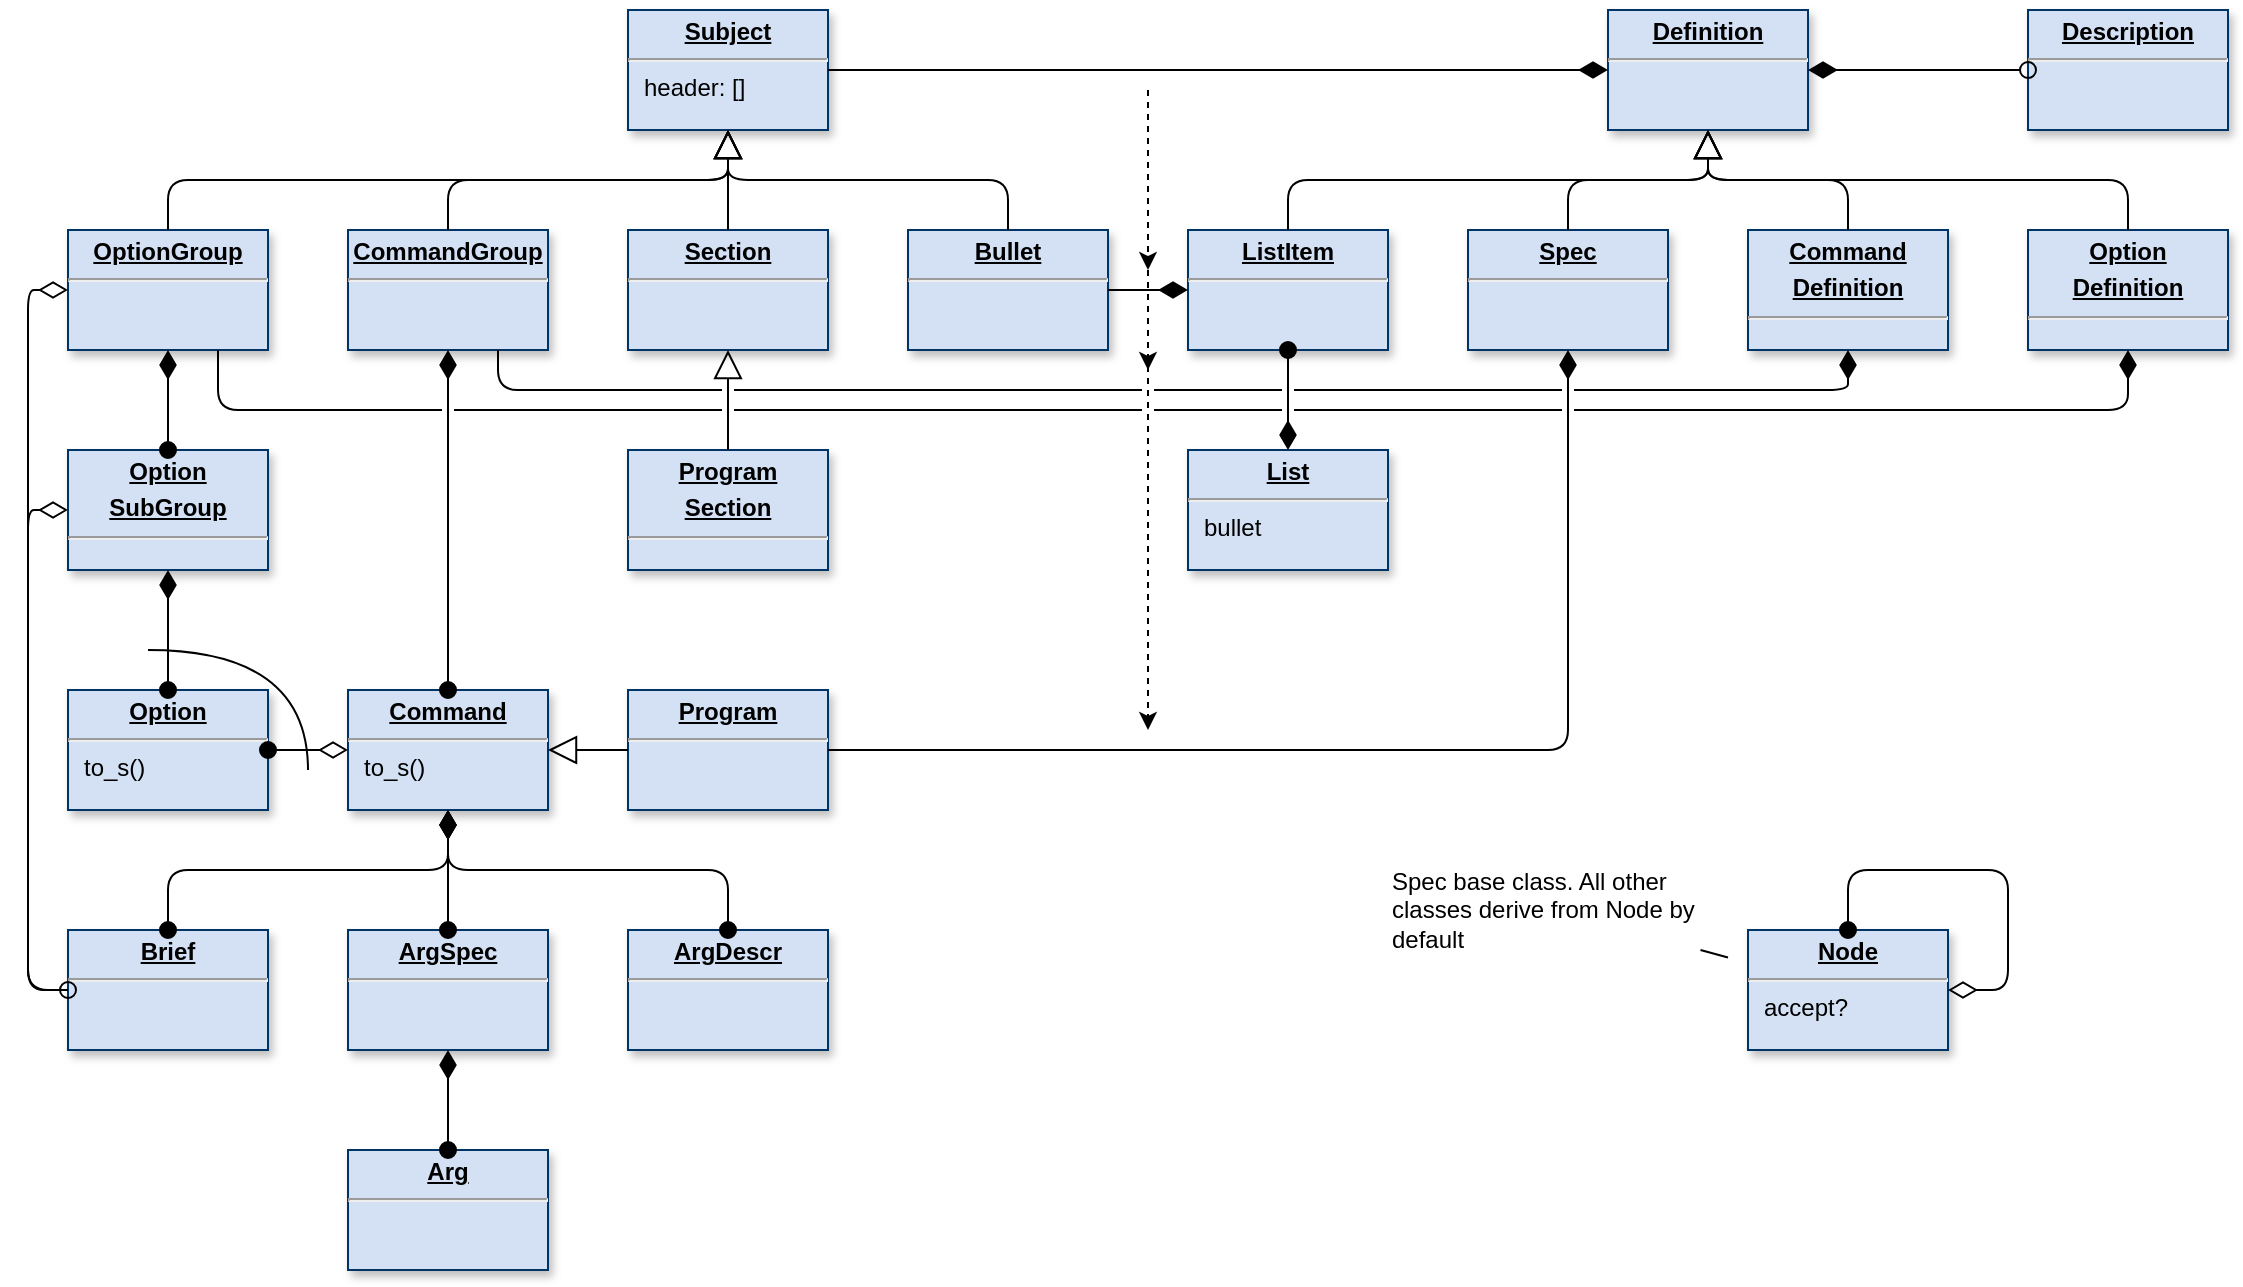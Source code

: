 <mxfile version="14.5.1" type="device" pages="7"><diagram name="Spec" id="O5bBvo9m7uTc1I2vi2nv"><mxGraphModel dx="1422" dy="980" grid="1" gridSize="10" guides="1" tooltips="1" connect="1" arrows="1" fold="1" page="1" pageScale="1" pageWidth="1169" pageHeight="827" math="0" shadow="0"><root><mxCell id="FBWCXHjgzIBOETG3cXU3-0"/><mxCell id="FBWCXHjgzIBOETG3cXU3-1" parent="FBWCXHjgzIBOETG3cXU3-0"/><mxCell id="FBWCXHjgzIBOETG3cXU3-2" value="&lt;p style=&quot;margin: 0px ; margin-top: 4px ; text-align: center ; text-decoration: underline&quot;&gt;&lt;b&gt;Definition&lt;/b&gt;&lt;/p&gt;&lt;hr&gt;&lt;p style=&quot;margin: 0px ; margin-left: 8px&quot;&gt;&lt;br&gt;&lt;/p&gt;" style="verticalAlign=top;align=left;overflow=fill;fontSize=12;fontFamily=Helvetica;html=1;shadow=1;strokeColor=#003366;fillColor=#D4E1F5;" parent="FBWCXHjgzIBOETG3cXU3-1" vertex="1"><mxGeometry x="810" y="160" width="100" height="60" as="geometry"/></mxCell><mxCell id="FBWCXHjgzIBOETG3cXU3-3" value="&lt;p style=&quot;margin: 0px ; margin-top: 4px ; text-align: center ; text-decoration: underline&quot;&gt;&lt;b&gt;Subject&lt;/b&gt;&lt;/p&gt;&lt;hr&gt;&lt;p style=&quot;margin: 0px ; margin-left: 8px&quot;&gt;header: []&lt;/p&gt;" style="verticalAlign=top;align=left;overflow=fill;fontSize=12;fontFamily=Helvetica;html=1;shadow=1;strokeColor=#003366;fillColor=#D4E1F5;" parent="FBWCXHjgzIBOETG3cXU3-1" vertex="1"><mxGeometry x="320" y="160" width="100" height="60" as="geometry"/></mxCell><mxCell id="FBWCXHjgzIBOETG3cXU3-4" value="&lt;p style=&quot;margin: 0px ; margin-top: 4px ; text-align: center ; text-decoration: underline&quot;&gt;&lt;b&gt;Description&lt;/b&gt;&lt;/p&gt;&lt;hr&gt;&lt;p style=&quot;margin: 0px ; margin-left: 8px&quot;&gt;&lt;br&gt;&lt;/p&gt;" style="verticalAlign=top;align=left;overflow=fill;fontSize=12;fontFamily=Helvetica;html=1;shadow=1;strokeColor=#003366;fillColor=#D4E1F5;" parent="FBWCXHjgzIBOETG3cXU3-1" vertex="1"><mxGeometry x="1020" y="160" width="100" height="60" as="geometry"/></mxCell><mxCell id="FBWCXHjgzIBOETG3cXU3-5" value="&lt;p style=&quot;margin: 0px ; margin-top: 4px ; text-align: center ; text-decoration: underline&quot;&gt;&lt;b&gt;OptionGroup&lt;/b&gt;&lt;/p&gt;&lt;hr&gt;&lt;p style=&quot;margin: 0px ; margin-left: 8px&quot;&gt;&lt;br&gt;&lt;/p&gt;" style="verticalAlign=top;align=left;overflow=fill;fontSize=12;fontFamily=Helvetica;html=1;shadow=1;strokeColor=#003366;fillColor=#D4E1F5;" parent="FBWCXHjgzIBOETG3cXU3-1" vertex="1"><mxGeometry x="40" y="270" width="100" height="60" as="geometry"/></mxCell><mxCell id="FBWCXHjgzIBOETG3cXU3-6" value="&lt;p style=&quot;margin: 0px ; margin-top: 4px ; text-align: center ; text-decoration: underline&quot;&gt;&lt;b&gt;CommandGroup&lt;/b&gt;&lt;/p&gt;&lt;hr&gt;&lt;p style=&quot;margin: 0px ; margin-left: 8px&quot;&gt;&lt;br&gt;&lt;/p&gt;" style="verticalAlign=top;align=left;overflow=fill;fontSize=12;fontFamily=Helvetica;html=1;shadow=1;strokeColor=#003366;fillColor=#D4E1F5;" parent="FBWCXHjgzIBOETG3cXU3-1" vertex="1"><mxGeometry x="180" y="270" width="100" height="60" as="geometry"/></mxCell><mxCell id="FBWCXHjgzIBOETG3cXU3-7" value="&lt;p style=&quot;margin: 0px ; margin-top: 4px ; text-align: center ; text-decoration: underline&quot;&gt;&lt;b&gt;Section&lt;/b&gt;&lt;/p&gt;&lt;hr&gt;&lt;p style=&quot;margin: 0px ; margin-left: 8px&quot;&gt;&lt;br&gt;&lt;/p&gt;" style="verticalAlign=top;align=left;overflow=fill;fontSize=12;fontFamily=Helvetica;html=1;shadow=1;strokeColor=#003366;fillColor=#D4E1F5;" parent="FBWCXHjgzIBOETG3cXU3-1" vertex="1"><mxGeometry x="320" y="270" width="100" height="60" as="geometry"/></mxCell><mxCell id="FBWCXHjgzIBOETG3cXU3-8" value="&lt;p style=&quot;margin: 0px ; margin-top: 4px ; text-align: center ; text-decoration: underline&quot;&gt;&lt;b&gt;List&lt;/b&gt;&lt;/p&gt;&lt;hr&gt;&lt;p style=&quot;margin: 0px ; margin-left: 8px&quot;&gt;bullet&lt;/p&gt;" style="verticalAlign=top;align=left;overflow=fill;fontSize=12;fontFamily=Helvetica;html=1;shadow=1;strokeColor=#003366;fillColor=#D4E1F5;" parent="FBWCXHjgzIBOETG3cXU3-1" vertex="1"><mxGeometry x="600" y="380" width="100" height="60" as="geometry"/></mxCell><mxCell id="FBWCXHjgzIBOETG3cXU3-9" value="" style="endArrow=diamondThin;endFill=1;endSize=12;html=1;edgeStyle=elbowEdgeStyle;labelBackgroundColor=#FFFFFF;startSize=8;startArrow=oval;startFill=0;elbow=vertical;" parent="FBWCXHjgzIBOETG3cXU3-1" source="FBWCXHjgzIBOETG3cXU3-4" target="FBWCXHjgzIBOETG3cXU3-2" edge="1"><mxGeometry width="160" relative="1" as="geometry"><mxPoint x="760" y="300" as="sourcePoint"/><mxPoint x="920" y="300" as="targetPoint"/></mxGeometry></mxCell><mxCell id="FBWCXHjgzIBOETG3cXU3-10" value="" style="endArrow=diamondThin;endFill=1;endSize=12;html=1;edgeStyle=elbowEdgeStyle;labelBackgroundColor=#FFFFFF;startSize=8;startArrow=none;startFill=0;elbow=vertical;" parent="FBWCXHjgzIBOETG3cXU3-1" source="FBWCXHjgzIBOETG3cXU3-3" target="FBWCXHjgzIBOETG3cXU3-2" edge="1"><mxGeometry width="160" relative="1" as="geometry"><mxPoint x="680" y="300" as="sourcePoint"/><mxPoint x="840" y="300" as="targetPoint"/></mxGeometry></mxCell><mxCell id="FBWCXHjgzIBOETG3cXU3-11" value="&lt;p style=&quot;margin: 0px ; margin-top: 4px ; text-align: center ; text-decoration: underline&quot;&gt;&lt;b&gt;Option&lt;/b&gt;&lt;/p&gt;&lt;hr&gt;&lt;p style=&quot;margin: 0px ; margin-left: 8px&quot;&gt;to_s()&lt;/p&gt;" style="verticalAlign=top;align=left;overflow=fill;fontSize=12;fontFamily=Helvetica;html=1;shadow=1;strokeColor=#003366;fillColor=#D4E1F5;" parent="FBWCXHjgzIBOETG3cXU3-1" vertex="1"><mxGeometry x="40" y="500" width="100" height="60" as="geometry"/></mxCell><mxCell id="FBWCXHjgzIBOETG3cXU3-12" value="&lt;p style=&quot;margin: 0px ; margin-top: 4px ; text-align: center ; text-decoration: underline&quot;&gt;&lt;b&gt;Command&lt;/b&gt;&lt;/p&gt;&lt;hr&gt;&lt;p style=&quot;margin: 0px ; margin-left: 8px&quot;&gt;to_s()&lt;/p&gt;" style="verticalAlign=top;align=left;overflow=fill;fontSize=12;fontFamily=Helvetica;html=1;shadow=1;strokeColor=#003366;fillColor=#D4E1F5;" parent="FBWCXHjgzIBOETG3cXU3-1" vertex="1"><mxGeometry x="180" y="500" width="100" height="60" as="geometry"/></mxCell><mxCell id="FBWCXHjgzIBOETG3cXU3-13" value="" style="endArrow=diamondThin;endFill=0;endSize=12;html=1;edgeStyle=elbowEdgeStyle;labelBackgroundColor=#FFFFFF;startSize=8;startArrow=oval;startFill=1;" parent="FBWCXHjgzIBOETG3cXU3-1" source="FBWCXHjgzIBOETG3cXU3-11" target="FBWCXHjgzIBOETG3cXU3-12" edge="1"><mxGeometry width="160" relative="1" as="geometry"><mxPoint x="210" y="684" as="sourcePoint"/><mxPoint x="370" y="684" as="targetPoint"/><Array as="points"><mxPoint x="180" y="530"/><mxPoint x="180" y="440"/></Array></mxGeometry></mxCell><mxCell id="FBWCXHjgzIBOETG3cXU3-14" value="&lt;p style=&quot;margin: 0px ; margin-top: 4px ; text-align: center ; text-decoration: underline&quot;&gt;&lt;b&gt;Brief&lt;/b&gt;&lt;/p&gt;&lt;hr&gt;&lt;p style=&quot;margin: 0px ; margin-left: 8px&quot;&gt;&lt;br&gt;&lt;/p&gt;" style="verticalAlign=top;align=left;overflow=fill;fontSize=12;fontFamily=Helvetica;html=1;shadow=1;strokeColor=#003366;fillColor=#D4E1F5;" parent="FBWCXHjgzIBOETG3cXU3-1" vertex="1"><mxGeometry x="40" y="620" width="100" height="60" as="geometry"/></mxCell><mxCell id="FBWCXHjgzIBOETG3cXU3-15" value="&lt;p style=&quot;margin: 0px ; margin-top: 4px ; text-align: center ; text-decoration: underline&quot;&gt;&lt;b&gt;ArgSpec&lt;/b&gt;&lt;/p&gt;&lt;hr&gt;&lt;p style=&quot;margin: 0px ; margin-left: 8px&quot;&gt;&lt;br&gt;&lt;/p&gt;" style="verticalAlign=top;align=left;overflow=fill;fontSize=12;fontFamily=Helvetica;html=1;shadow=1;strokeColor=#003366;fillColor=#D4E1F5;" parent="FBWCXHjgzIBOETG3cXU3-1" vertex="1"><mxGeometry x="180" y="620" width="100" height="60" as="geometry"/></mxCell><mxCell id="FBWCXHjgzIBOETG3cXU3-16" value="&lt;p style=&quot;margin: 0px ; margin-top: 4px ; text-align: center ; text-decoration: underline&quot;&gt;&lt;b&gt;ArgDescr&lt;/b&gt;&lt;/p&gt;&lt;hr&gt;&lt;p style=&quot;margin: 0px ; margin-left: 8px&quot;&gt;&lt;br&gt;&lt;/p&gt;" style="verticalAlign=top;align=left;overflow=fill;fontSize=12;fontFamily=Helvetica;html=1;shadow=1;strokeColor=#003366;fillColor=#D4E1F5;" parent="FBWCXHjgzIBOETG3cXU3-1" vertex="1"><mxGeometry x="320" y="620" width="100" height="60" as="geometry"/></mxCell><mxCell id="FBWCXHjgzIBOETG3cXU3-17" value="&lt;p style=&quot;margin: 0px ; margin-top: 4px ; text-align: center ; text-decoration: underline&quot;&gt;&lt;b&gt;Arg&lt;/b&gt;&lt;/p&gt;&lt;hr&gt;&lt;p style=&quot;margin: 0px ; margin-left: 8px&quot;&gt;&lt;br&gt;&lt;/p&gt;" style="verticalAlign=top;align=left;overflow=fill;fontSize=12;fontFamily=Helvetica;html=1;shadow=1;strokeColor=#003366;fillColor=#D4E1F5;" parent="FBWCXHjgzIBOETG3cXU3-1" vertex="1"><mxGeometry x="180" y="730" width="100" height="60" as="geometry"/></mxCell><mxCell id="FBWCXHjgzIBOETG3cXU3-18" value="" style="endArrow=diamondThin;endFill=1;endSize=12;html=1;edgeStyle=elbowEdgeStyle;labelBackgroundColor=#FFFFFF;startSize=8;startArrow=oval;startFill=1;elbow=vertical;" parent="FBWCXHjgzIBOETG3cXU3-1" source="FBWCXHjgzIBOETG3cXU3-17" target="FBWCXHjgzIBOETG3cXU3-15" edge="1"><mxGeometry width="160" relative="1" as="geometry"><mxPoint x="320" y="750" as="sourcePoint"/><mxPoint x="480" y="750" as="targetPoint"/></mxGeometry></mxCell><mxCell id="FBWCXHjgzIBOETG3cXU3-19" value="" style="endArrow=diamondThin;endFill=1;endSize=12;html=1;edgeStyle=elbowEdgeStyle;labelBackgroundColor=#FFFFFF;startSize=8;startArrow=oval;startFill=1;elbow=vertical;" parent="FBWCXHjgzIBOETG3cXU3-1" source="FBWCXHjgzIBOETG3cXU3-14" target="FBWCXHjgzIBOETG3cXU3-12" edge="1"><mxGeometry width="160" relative="1" as="geometry"><mxPoint x="395" y="580" as="sourcePoint"/><mxPoint x="555" y="580" as="targetPoint"/></mxGeometry></mxCell><mxCell id="FBWCXHjgzIBOETG3cXU3-20" value="" style="endArrow=diamondThin;endFill=1;endSize=12;html=1;edgeStyle=elbowEdgeStyle;labelBackgroundColor=#FFFFFF;startSize=8;startArrow=oval;startFill=1;elbow=vertical;" parent="FBWCXHjgzIBOETG3cXU3-1" source="FBWCXHjgzIBOETG3cXU3-15" target="FBWCXHjgzIBOETG3cXU3-12" edge="1"><mxGeometry width="160" relative="1" as="geometry"><mxPoint x="495" y="566" as="sourcePoint"/><mxPoint x="655" y="566" as="targetPoint"/></mxGeometry></mxCell><mxCell id="FBWCXHjgzIBOETG3cXU3-21" value="" style="endArrow=diamondThin;endFill=1;endSize=12;html=1;edgeStyle=elbowEdgeStyle;labelBackgroundColor=#FFFFFF;startSize=8;startArrow=oval;startFill=1;elbow=vertical;" parent="FBWCXHjgzIBOETG3cXU3-1" source="FBWCXHjgzIBOETG3cXU3-16" target="FBWCXHjgzIBOETG3cXU3-12" edge="1"><mxGeometry width="160" relative="1" as="geometry"><mxPoint x="475" y="716" as="sourcePoint"/><mxPoint x="615" y="536" as="targetPoint"/></mxGeometry></mxCell><mxCell id="FBWCXHjgzIBOETG3cXU3-22" value="" style="endArrow=diamondThin;endFill=0;endSize=12;html=1;edgeStyle=elbowEdgeStyle;labelBackgroundColor=#FFFFFF;startSize=8;startArrow=oval;startFill=0;elbow=vertical;" parent="FBWCXHjgzIBOETG3cXU3-1" source="FBWCXHjgzIBOETG3cXU3-14" target="FBWCXHjgzIBOETG3cXU3-30" edge="1"><mxGeometry width="160" relative="1" as="geometry"><mxPoint x="585" y="556" as="sourcePoint"/><mxPoint x="745" y="556" as="targetPoint"/><Array as="points"><mxPoint x="20" y="550"/></Array></mxGeometry></mxCell><mxCell id="FBWCXHjgzIBOETG3cXU3-23" value="&lt;p style=&quot;margin: 0px ; margin-top: 4px ; text-align: center ; text-decoration: underline&quot;&gt;&lt;b&gt;Program&lt;/b&gt;&lt;/p&gt;&lt;p style=&quot;margin: 0px ; margin-top: 4px ; text-align: center ; text-decoration: underline&quot;&gt;&lt;b&gt;Section&lt;/b&gt;&lt;/p&gt;&lt;hr&gt;&lt;p style=&quot;margin: 0px ; margin-left: 8px&quot;&gt;&lt;br&gt;&lt;/p&gt;" style="verticalAlign=top;align=left;overflow=fill;fontSize=12;fontFamily=Helvetica;html=1;shadow=1;strokeColor=#003366;fillColor=#D4E1F5;" parent="FBWCXHjgzIBOETG3cXU3-1" vertex="1"><mxGeometry x="320" y="380" width="100" height="60" as="geometry"/></mxCell><mxCell id="FBWCXHjgzIBOETG3cXU3-24" value="&lt;p style=&quot;margin: 0px ; margin-top: 4px ; text-align: center ; text-decoration: underline&quot;&gt;&lt;b&gt;Spec&lt;/b&gt;&lt;/p&gt;&lt;hr&gt;&lt;p style=&quot;margin: 0px ; margin-left: 8px&quot;&gt;&lt;br&gt;&lt;/p&gt;" style="verticalAlign=top;align=left;overflow=fill;fontSize=12;fontFamily=Helvetica;html=1;shadow=1;strokeColor=#003366;fillColor=#D4E1F5;" parent="FBWCXHjgzIBOETG3cXU3-1" vertex="1"><mxGeometry x="740" y="270" width="100" height="60" as="geometry"/></mxCell><mxCell id="FBWCXHjgzIBOETG3cXU3-26" value="&lt;p style=&quot;margin: 0px ; margin-top: 4px ; text-align: center ; text-decoration: underline&quot;&gt;&lt;b&gt;ListItem&lt;/b&gt;&lt;/p&gt;&lt;hr&gt;&lt;p style=&quot;margin: 0px ; margin-left: 8px&quot;&gt;&lt;br&gt;&lt;/p&gt;" style="verticalAlign=top;align=left;overflow=fill;fontSize=12;fontFamily=Helvetica;html=1;shadow=1;strokeColor=#003366;fillColor=#D4E1F5;" parent="FBWCXHjgzIBOETG3cXU3-1" vertex="1"><mxGeometry x="600" y="270" width="100" height="60" as="geometry"/></mxCell><mxCell id="FBWCXHjgzIBOETG3cXU3-27" value="" style="endArrow=block;endFill=0;endSize=12;html=1;edgeStyle=elbowEdgeStyle;labelBackgroundColor=#FFFFFF;elbow=vertical;" parent="FBWCXHjgzIBOETG3cXU3-1" source="FBWCXHjgzIBOETG3cXU3-26" target="FBWCXHjgzIBOETG3cXU3-2" edge="1"><mxGeometry width="160" relative="1" as="geometry"><mxPoint x="560" y="110" as="sourcePoint"/><mxPoint x="720" y="110" as="targetPoint"/></mxGeometry></mxCell><mxCell id="FBWCXHjgzIBOETG3cXU3-28" value="&lt;p style=&quot;margin: 0px ; margin-top: 4px ; text-align: center ; text-decoration: underline&quot;&gt;&lt;b&gt;Bullet&lt;/b&gt;&lt;/p&gt;&lt;hr&gt;&lt;p style=&quot;margin: 0px ; margin-left: 8px&quot;&gt;&lt;br&gt;&lt;/p&gt;" style="verticalAlign=top;align=left;overflow=fill;fontSize=12;fontFamily=Helvetica;html=1;shadow=1;strokeColor=#003366;fillColor=#D4E1F5;" parent="FBWCXHjgzIBOETG3cXU3-1" vertex="1"><mxGeometry x="460" y="270" width="100" height="60" as="geometry"/></mxCell><mxCell id="FBWCXHjgzIBOETG3cXU3-30" value="&lt;p style=&quot;margin: 0px ; margin-top: 4px ; text-align: center ; text-decoration: underline&quot;&gt;&lt;b&gt;Option&lt;/b&gt;&lt;/p&gt;&lt;p style=&quot;margin: 0px ; margin-top: 4px ; text-align: center ; text-decoration: underline&quot;&gt;&lt;b&gt;SubGroup&lt;/b&gt;&lt;/p&gt;&lt;hr&gt;&lt;p style=&quot;margin: 0px ; margin-left: 8px&quot;&gt;&lt;br&gt;&lt;/p&gt;" style="verticalAlign=top;align=left;overflow=fill;fontSize=12;fontFamily=Helvetica;html=1;shadow=1;strokeColor=#003366;fillColor=#D4E1F5;" parent="FBWCXHjgzIBOETG3cXU3-1" vertex="1"><mxGeometry x="40" y="380" width="100" height="60" as="geometry"/></mxCell><mxCell id="FBWCXHjgzIBOETG3cXU3-31" value="" style="endArrow=diamondThin;endFill=1;endSize=12;html=1;edgeStyle=elbowEdgeStyle;labelBackgroundColor=#FFFFFF;startSize=8;startArrow=oval;startFill=1;elbow=vertical;" parent="FBWCXHjgzIBOETG3cXU3-1" source="FBWCXHjgzIBOETG3cXU3-30" target="FBWCXHjgzIBOETG3cXU3-5" edge="1"><mxGeometry width="160" relative="1" as="geometry"><mxPoint x="-70" y="204" as="sourcePoint"/><mxPoint x="90" y="204" as="targetPoint"/><Array as="points"><mxPoint x="90" y="350"/><mxPoint x="10" y="310"/></Array></mxGeometry></mxCell><mxCell id="FBWCXHjgzIBOETG3cXU3-32" value="" style="endArrow=diamondThin;endFill=1;endSize=12;html=1;edgeStyle=elbowEdgeStyle;labelBackgroundColor=#FFFFFF;startSize=8;startArrow=oval;startFill=1;elbow=vertical;" parent="FBWCXHjgzIBOETG3cXU3-1" source="FBWCXHjgzIBOETG3cXU3-11" target="FBWCXHjgzIBOETG3cXU3-30" edge="1"><mxGeometry width="160" relative="1" as="geometry"><mxPoint x="-180" y="400" as="sourcePoint"/><mxPoint x="-50" y="220" as="targetPoint"/><Array as="points"><mxPoint x="90" y="490"/><mxPoint x="-50" y="430"/><mxPoint x="10" y="420"/><mxPoint x="-50" y="360"/></Array></mxGeometry></mxCell><mxCell id="FBWCXHjgzIBOETG3cXU3-33" value="" style="endArrow=block;endFill=0;endSize=12;html=1;edgeStyle=elbowEdgeStyle;labelBackgroundColor=#FFFFFF;elbow=vertical;" parent="FBWCXHjgzIBOETG3cXU3-1" source="FBWCXHjgzIBOETG3cXU3-23" target="FBWCXHjgzIBOETG3cXU3-7" edge="1"><mxGeometry width="160" relative="1" as="geometry"><mxPoint x="750" y="470" as="sourcePoint"/><mxPoint x="910" y="470" as="targetPoint"/></mxGeometry></mxCell><mxCell id="FBWCXHjgzIBOETG3cXU3-34" value="" style="endArrow=block;endFill=0;endSize=12;html=1;edgeStyle=elbowEdgeStyle;labelBackgroundColor=#FFFFFF;elbow=vertical;" parent="FBWCXHjgzIBOETG3cXU3-1" source="FBWCXHjgzIBOETG3cXU3-7" target="FBWCXHjgzIBOETG3cXU3-3" edge="1"><mxGeometry width="160" relative="1" as="geometry"><mxPoint x="860" y="490" as="sourcePoint"/><mxPoint x="1020" y="490" as="targetPoint"/></mxGeometry></mxCell><mxCell id="FBWCXHjgzIBOETG3cXU3-35" value="" style="endArrow=block;endFill=0;endSize=12;html=1;edgeStyle=elbowEdgeStyle;labelBackgroundColor=#FFFFFF;elbow=vertical;" parent="FBWCXHjgzIBOETG3cXU3-1" source="FBWCXHjgzIBOETG3cXU3-6" target="FBWCXHjgzIBOETG3cXU3-3" edge="1"><mxGeometry width="160" relative="1" as="geometry"><mxPoint x="280" y="110" as="sourcePoint"/><mxPoint x="440" y="110" as="targetPoint"/></mxGeometry></mxCell><mxCell id="FBWCXHjgzIBOETG3cXU3-36" value="" style="endArrow=block;endFill=0;endSize=12;html=1;edgeStyle=elbowEdgeStyle;labelBackgroundColor=#FFFFFF;elbow=vertical;" parent="FBWCXHjgzIBOETG3cXU3-1" source="FBWCXHjgzIBOETG3cXU3-5" target="FBWCXHjgzIBOETG3cXU3-3" edge="1"><mxGeometry width="160" relative="1" as="geometry"><mxPoint x="260" y="110" as="sourcePoint"/><mxPoint x="420" y="110" as="targetPoint"/></mxGeometry></mxCell><mxCell id="FBWCXHjgzIBOETG3cXU3-37" value="" style="endArrow=block;endFill=0;endSize=12;html=1;edgeStyle=elbowEdgeStyle;labelBackgroundColor=#FFFFFF;elbow=vertical;" parent="FBWCXHjgzIBOETG3cXU3-1" source="FBWCXHjgzIBOETG3cXU3-28" target="FBWCXHjgzIBOETG3cXU3-3" edge="1"><mxGeometry width="160" relative="1" as="geometry"><mxPoint x="240" y="170" as="sourcePoint"/><mxPoint x="400" y="170" as="targetPoint"/></mxGeometry></mxCell><mxCell id="FBWCXHjgzIBOETG3cXU3-38" value="" style="endArrow=diamondThin;endFill=1;endSize=12;html=1;edgeStyle=elbowEdgeStyle;labelBackgroundColor=#FFFFFF;startSize=8;startArrow=none;startFill=0;elbow=vertical;" parent="FBWCXHjgzIBOETG3cXU3-1" source="FBWCXHjgzIBOETG3cXU3-28" target="FBWCXHjgzIBOETG3cXU3-26" edge="1"><mxGeometry width="160" relative="1" as="geometry"><mxPoint x="460" y="490" as="sourcePoint"/><mxPoint x="620" y="490" as="targetPoint"/></mxGeometry></mxCell><mxCell id="FBWCXHjgzIBOETG3cXU3-39" value="" style="endArrow=classic;html=1;dashed=1;" parent="FBWCXHjgzIBOETG3cXU3-1" edge="1"><mxGeometry width="50" height="50" relative="1" as="geometry"><mxPoint x="580" y="200" as="sourcePoint"/><mxPoint x="580" y="290" as="targetPoint"/></mxGeometry></mxCell><mxCell id="FBWCXHjgzIBOETG3cXU3-40" value="" style="endArrow=classic;html=1;dashed=1;" parent="FBWCXHjgzIBOETG3cXU3-1" edge="1"><mxGeometry width="50" height="50" relative="1" as="geometry"><mxPoint x="580" y="200" as="sourcePoint"/><mxPoint x="580" y="520" as="targetPoint"/></mxGeometry></mxCell><mxCell id="FBWCXHjgzIBOETG3cXU3-41" value="" style="endArrow=block;endFill=0;endSize=12;html=1;edgeStyle=elbowEdgeStyle;labelBackgroundColor=#FFFFFF;elbow=vertical;" parent="FBWCXHjgzIBOETG3cXU3-1" source="FBWCXHjgzIBOETG3cXU3-24" target="FBWCXHjgzIBOETG3cXU3-2" edge="1"><mxGeometry width="160" relative="1" as="geometry"><mxPoint x="890" y="470" as="sourcePoint"/><mxPoint x="1050" y="470" as="targetPoint"/></mxGeometry></mxCell><mxCell id="FBWCXHjgzIBOETG3cXU3-42" value="" style="endArrow=diamondThin;endFill=1;endSize=12;html=1;edgeStyle=elbowEdgeStyle;labelBackgroundColor=#FFFFFF;startSize=8;startArrow=oval;startFill=1;elbow=vertical;" parent="FBWCXHjgzIBOETG3cXU3-1" source="FBWCXHjgzIBOETG3cXU3-26" target="FBWCXHjgzIBOETG3cXU3-8" edge="1"><mxGeometry width="160" relative="1" as="geometry"><mxPoint x="610" y="510" as="sourcePoint"/><mxPoint x="770" y="510" as="targetPoint"/></mxGeometry></mxCell><mxCell id="FBWCXHjgzIBOETG3cXU3-45" value="" style="endArrow=diamondThin;endFill=1;endSize=12;html=1;edgeStyle=elbowEdgeStyle;labelBackgroundColor=#FFFFFF;startSize=8;startArrow=oval;startFill=1;elbow=vertical;" parent="FBWCXHjgzIBOETG3cXU3-1" source="FBWCXHjgzIBOETG3cXU3-12" target="FBWCXHjgzIBOETG3cXU3-6" edge="1"><mxGeometry width="160" relative="1" as="geometry"><mxPoint x="250" y="410" as="sourcePoint"/><mxPoint x="810" y="570" as="targetPoint"/></mxGeometry></mxCell><mxCell id="FBWCXHjgzIBOETG3cXU3-51" value="" style="endArrow=none;html=1;edgeStyle=orthogonalEdgeStyle;curved=1;" parent="FBWCXHjgzIBOETG3cXU3-1" edge="1"><mxGeometry width="50" height="50" relative="1" as="geometry"><mxPoint x="80" y="480" as="sourcePoint"/><mxPoint x="160" y="540" as="targetPoint"/><Array as="points"><mxPoint x="160" y="480"/></Array></mxGeometry></mxCell><mxCell id="MMS_4jtTaHnH2x9Ciqmm-1" value="&lt;p style=&quot;margin: 0px ; margin-top: 4px ; text-align: center ; text-decoration: underline&quot;&gt;&lt;b&gt;Program&lt;/b&gt;&lt;/p&gt;&lt;hr&gt;&lt;p style=&quot;margin: 0px ; margin-left: 8px&quot;&gt;&lt;br&gt;&lt;/p&gt;" style="verticalAlign=top;align=left;overflow=fill;fontSize=12;fontFamily=Helvetica;html=1;shadow=1;strokeColor=#003366;fillColor=#D4E1F5;" parent="FBWCXHjgzIBOETG3cXU3-1" vertex="1"><mxGeometry x="320" y="500" width="100" height="60" as="geometry"/></mxCell><mxCell id="MMS_4jtTaHnH2x9Ciqmm-2" value="" style="endArrow=diamondThin;endFill=1;endSize=12;html=1;edgeStyle=orthogonalEdgeStyle;labelBackgroundColor=#FFFFFF;startSize=8;startArrow=none;startFill=0;elbow=vertical;" parent="FBWCXHjgzIBOETG3cXU3-1" source="MMS_4jtTaHnH2x9Ciqmm-1" target="FBWCXHjgzIBOETG3cXU3-24" edge="1"><mxGeometry width="160" relative="1" as="geometry"><mxPoint x="640" y="319.83" as="sourcePoint"/><mxPoint x="800" y="319.83" as="targetPoint"/><Array as="points"><mxPoint x="790" y="530"/></Array></mxGeometry></mxCell><mxCell id="MMS_4jtTaHnH2x9Ciqmm-3" value="" style="endArrow=block;endFill=0;endSize=12;html=1;edgeStyle=elbowEdgeStyle;labelBackgroundColor=#FFFFFF;elbow=vertical;" parent="FBWCXHjgzIBOETG3cXU3-1" source="MMS_4jtTaHnH2x9Ciqmm-1" target="FBWCXHjgzIBOETG3cXU3-12" edge="1"><mxGeometry width="160" relative="1" as="geometry"><mxPoint x="690" y="600" as="sourcePoint"/><mxPoint x="850" y="600" as="targetPoint"/></mxGeometry></mxCell><mxCell id="e1gP2YgcrvlfawKTT5l6-0" value="&lt;p style=&quot;margin: 0px ; margin-top: 4px ; text-align: center ; text-decoration: underline&quot;&gt;&lt;b&gt;Command&lt;/b&gt;&lt;/p&gt;&lt;p style=&quot;margin: 0px ; margin-top: 4px ; text-align: center ; text-decoration: underline&quot;&gt;&lt;b&gt;Definition&lt;/b&gt;&lt;/p&gt;&lt;hr&gt;&lt;p style=&quot;margin: 0px ; margin-left: 8px&quot;&gt;&lt;br&gt;&lt;/p&gt;" style="verticalAlign=top;align=left;overflow=fill;fontSize=12;fontFamily=Helvetica;html=1;shadow=1;strokeColor=#003366;fillColor=#D4E1F5;" vertex="1" parent="FBWCXHjgzIBOETG3cXU3-1"><mxGeometry x="880" y="270" width="100" height="60" as="geometry"/></mxCell><mxCell id="e1gP2YgcrvlfawKTT5l6-1" value="&lt;p style=&quot;margin: 0px ; margin-top: 4px ; text-align: center ; text-decoration: underline&quot;&gt;&lt;b&gt;Option&lt;/b&gt;&lt;/p&gt;&lt;p style=&quot;margin: 0px ; margin-top: 4px ; text-align: center ; text-decoration: underline&quot;&gt;&lt;b&gt;Definition&lt;/b&gt;&lt;/p&gt;&lt;hr&gt;&lt;p style=&quot;margin: 0px ; margin-left: 8px&quot;&gt;&lt;br&gt;&lt;/p&gt;" style="verticalAlign=top;align=left;overflow=fill;fontSize=12;fontFamily=Helvetica;html=1;shadow=1;strokeColor=#003366;fillColor=#D4E1F5;" vertex="1" parent="FBWCXHjgzIBOETG3cXU3-1"><mxGeometry x="1020" y="270" width="100" height="60" as="geometry"/></mxCell><mxCell id="e1gP2YgcrvlfawKTT5l6-3" value="" style="endArrow=block;endFill=0;endSize=12;html=1;labelBackgroundColor=#FFFFFF;elbow=vertical;edgeStyle=elbowEdgeStyle;" edge="1" parent="FBWCXHjgzIBOETG3cXU3-1" source="e1gP2YgcrvlfawKTT5l6-0" target="FBWCXHjgzIBOETG3cXU3-2"><mxGeometry width="160" relative="1" as="geometry"><mxPoint x="860" y="490" as="sourcePoint"/><mxPoint x="1020" y="490" as="targetPoint"/></mxGeometry></mxCell><mxCell id="e1gP2YgcrvlfawKTT5l6-5" value="" style="endArrow=diamondThin;endFill=1;endSize=12;html=1;edgeStyle=elbowEdgeStyle;labelBackgroundColor=#FFFFFF;startSize=8;startArrow=none;startFill=0;elbow=vertical;exitX=0.75;exitY=1;exitDx=0;exitDy=0;jumpStyle=gap;" edge="1" parent="FBWCXHjgzIBOETG3cXU3-1" source="FBWCXHjgzIBOETG3cXU3-6" target="e1gP2YgcrvlfawKTT5l6-0"><mxGeometry width="160" relative="1" as="geometry"><mxPoint x="820" y="620" as="sourcePoint"/><mxPoint x="980" y="620" as="targetPoint"/><Array as="points"><mxPoint x="750" y="350"/><mxPoint x="850" y="360"/><mxPoint x="780" y="370"/><mxPoint x="440" y="380"/></Array></mxGeometry></mxCell><mxCell id="e1gP2YgcrvlfawKTT5l6-6" value="" style="endArrow=classic;html=1;dashed=1;" edge="1" parent="FBWCXHjgzIBOETG3cXU3-1"><mxGeometry width="50" height="50" relative="1" as="geometry"><mxPoint x="580" y="200" as="sourcePoint"/><mxPoint x="580" y="340" as="targetPoint"/></mxGeometry></mxCell><mxCell id="e1gP2YgcrvlfawKTT5l6-15" value="" style="endArrow=block;endFill=0;endSize=12;html=1;labelBackgroundColor=#FFFFFF;elbow=vertical;edgeStyle=elbowEdgeStyle;" edge="1" parent="FBWCXHjgzIBOETG3cXU3-1" source="e1gP2YgcrvlfawKTT5l6-1" target="FBWCXHjgzIBOETG3cXU3-2"><mxGeometry width="160" relative="1" as="geometry"><mxPoint x="820" y="690" as="sourcePoint"/><mxPoint x="980" y="690" as="targetPoint"/></mxGeometry></mxCell><mxCell id="e1gP2YgcrvlfawKTT5l6-18" value="&lt;p style=&quot;margin: 0px ; margin-top: 4px ; text-align: center ; text-decoration: underline&quot;&gt;&lt;b&gt;Node&lt;/b&gt;&lt;/p&gt;&lt;hr&gt;&lt;p style=&quot;margin: 0px ; margin-left: 8px&quot;&gt;accept?&lt;/p&gt;" style="verticalAlign=top;align=left;overflow=fill;fontSize=12;fontFamily=Helvetica;html=1;shadow=1;strokeColor=#003366;fillColor=#D4E1F5;" vertex="1" parent="FBWCXHjgzIBOETG3cXU3-1"><mxGeometry x="880" y="620" width="100" height="60" as="geometry"/></mxCell><mxCell id="zEWQB67TVzIEKq8l2Xnk-0" value="" style="endArrow=none;html=1;sourcePerimeterSpacing=10;startSize=0;targetPerimeterSpacing=10;" edge="1" target="zEWQB67TVzIEKq8l2Xnk-1" parent="FBWCXHjgzIBOETG3cXU3-1" source="e1gP2YgcrvlfawKTT5l6-18"><mxGeometry width="50" height="50" relative="1" as="geometry"><mxPoint x="925" y="580" as="sourcePoint"/><mxPoint x="1025" y="580" as="targetPoint"/></mxGeometry></mxCell><mxCell id="zEWQB67TVzIEKq8l2Xnk-1" value="Spec base class. All other classes derive from Node by default" style="text;html=1;strokeColor=none;fillColor=none;align=left;verticalAlign=middle;whiteSpace=wrap;rounded=0;labelPosition=center;verticalLabelPosition=middle;" vertex="1" parent="FBWCXHjgzIBOETG3cXU3-1"><mxGeometry x="700" y="600" width="165" height="20" as="geometry"/></mxCell><mxCell id="zEWQB67TVzIEKq8l2Xnk-3" value="" style="endArrow=diamondThin;endFill=1;endSize=12;html=1;edgeStyle=elbowEdgeStyle;labelBackgroundColor=#FFFFFF;startSize=8;startArrow=none;startFill=0;elbow=vertical;exitX=0.75;exitY=1;exitDx=0;exitDy=0;jumpStyle=gap;" edge="1" parent="FBWCXHjgzIBOETG3cXU3-1" source="FBWCXHjgzIBOETG3cXU3-5" target="e1gP2YgcrvlfawKTT5l6-1"><mxGeometry width="160" relative="1" as="geometry"><mxPoint x="860" y="420" as="sourcePoint"/><mxPoint x="1020" y="420" as="targetPoint"/><Array as="points"><mxPoint x="860" y="360"/></Array></mxGeometry></mxCell><mxCell id="zEWQB67TVzIEKq8l2Xnk-4" value="" style="endArrow=diamondThin;endFill=0;endSize=12;html=1;edgeStyle=orthogonalEdgeStyle;labelBackgroundColor=#FFFFFF;startSize=8;startArrow=oval;startFill=1;elbow=vertical;exitX=0.5;exitY=0;exitDx=0;exitDy=0;" edge="1" parent="FBWCXHjgzIBOETG3cXU3-1" source="e1gP2YgcrvlfawKTT5l6-18" target="e1gP2YgcrvlfawKTT5l6-18"><mxGeometry width="160" relative="1" as="geometry"><mxPoint x="930" y="520" as="sourcePoint"/><mxPoint x="1090" y="650" as="targetPoint"/><Array as="points"><mxPoint x="930" y="590"/><mxPoint x="1010" y="590"/><mxPoint x="1010" y="650"/></Array></mxGeometry></mxCell><mxCell id="GZL6WTmqxHM_OsXawdzU-0" value="" style="endArrow=diamondThin;endFill=0;endSize=12;html=1;edgeStyle=elbowEdgeStyle;labelBackgroundColor=#FFFFFF;startSize=8;startArrow=none;startFill=0;elbow=vertical;" edge="1" parent="FBWCXHjgzIBOETG3cXU3-1" source="FBWCXHjgzIBOETG3cXU3-14" target="FBWCXHjgzIBOETG3cXU3-5"><mxGeometry width="160" relative="1" as="geometry"><mxPoint x="80" y="130" as="sourcePoint"/><mxPoint x="240" y="130" as="targetPoint"/><Array as="points"><mxPoint x="20" y="430"/></Array></mxGeometry></mxCell></root></mxGraphModel></diagram><diagram id="Xu8JFhC-aQVKycKoveQn" name="Grammar"><mxGraphModel dx="1422" dy="980" grid="1" gridSize="10" guides="1" tooltips="1" connect="1" arrows="1" fold="1" page="1" pageScale="1" pageWidth="1169" pageHeight="827" math="0" shadow="0"><root><mxCell id="0"/><mxCell id="1" parent="0"/><mxCell id="URzmfKaE9ZMfS_9zxeT1-1" value="&lt;p style=&quot;margin: 0px ; margin-top: 4px ; text-align: center ; text-decoration: underline&quot;&gt;&lt;b&gt;Node&lt;/b&gt;&lt;/p&gt;&lt;hr&gt;&lt;p style=&quot;margin: 0px ; margin-left: 8px&quot;&gt;parent/command&lt;/p&gt;&lt;p style=&quot;margin: 0px ; margin-left: 8px&quot;&gt;ident&lt;/p&gt;&lt;p style=&quot;margin: 0px ; margin-left: 8px&quot;&gt;token&lt;/p&gt;" style="verticalAlign=top;align=left;overflow=fill;fontSize=12;fontFamily=Helvetica;html=1;shadow=1;strokeColor=#003366;fillColor=#D4E1F5;" parent="1" vertex="1"><mxGeometry x="570" y="140" width="100" height="80" as="geometry"/></mxCell><mxCell id="URzmfKaE9ZMfS_9zxeT1-3" value="&lt;p style=&quot;margin: 0px ; margin-top: 4px ; text-align: center ; text-decoration: underline&quot;&gt;&lt;b&gt;Option&lt;/b&gt;&lt;/p&gt;&lt;hr&gt;&lt;p style=&quot;margin: 0px ; margin-left: 8px&quot;&gt;&lt;span&gt;names&lt;/span&gt;&lt;br&gt;&lt;/p&gt;&lt;p style=&quot;margin: 0px ; margin-left: 8px&quot;&gt;&lt;span&gt;argument?&lt;/span&gt;&lt;/p&gt;" style="verticalAlign=top;align=left;overflow=fill;fontSize=12;fontFamily=Helvetica;html=1;shadow=1;strokeColor=#003366;fillColor=#D4E1F5;" parent="1" vertex="1"><mxGeometry x="790" y="330" width="100" height="70" as="geometry"/></mxCell><mxCell id="URzmfKaE9ZMfS_9zxeT1-5" value="&lt;p style=&quot;margin: 0px ; margin-top: 4px ; text-align: center ; text-decoration: underline&quot;&gt;&lt;b&gt;Command&lt;/b&gt;&lt;/p&gt;&lt;hr&gt;&lt;p style=&quot;margin: 0px ; margin-left: 8px&quot;&gt;&lt;span&gt;names&lt;/span&gt;&lt;br&gt;&lt;/p&gt;&lt;p style=&quot;margin: 0px ; margin-left: 8px&quot;&gt;&lt;span&gt;options()&lt;/span&gt;&lt;/p&gt;&lt;p style=&quot;margin: 0px ; margin-left: 8px&quot;&gt;&lt;span&gt;commands()&lt;/span&gt;&lt;/p&gt;&lt;p style=&quot;margin: 0px ; margin-left: 8px&quot;&gt;&lt;span&gt;specs()&lt;/span&gt;&lt;/p&gt;" style="verticalAlign=top;align=left;overflow=fill;fontSize=12;fontFamily=Helvetica;html=1;shadow=1;strokeColor=#003366;fillColor=#D4E1F5;" parent="1" vertex="1"><mxGeometry x="335" y="330" width="100" height="100" as="geometry"/></mxCell><mxCell id="URzmfKaE9ZMfS_9zxeT1-6" value="&lt;p style=&quot;margin: 0px ; margin-top: 4px ; text-align: center ; text-decoration: underline&quot;&gt;&lt;b&gt;Program&lt;/b&gt;&lt;/p&gt;&lt;hr&gt;&lt;p style=&quot;margin: 0px ; margin-left: 8px&quot;&gt;&lt;br&gt;&lt;/p&gt;" style="verticalAlign=top;align=left;overflow=fill;fontSize=12;fontFamily=Helvetica;html=1;shadow=1;strokeColor=#003366;fillColor=#D4E1F5;" parent="1" vertex="1"><mxGeometry x="335" y="480" width="100" height="60" as="geometry"/></mxCell><mxCell id="URzmfKaE9ZMfS_9zxeT1-7" value="&lt;p style=&quot;margin: 0px ; margin-top: 4px ; text-align: center ; text-decoration: underline&quot;&gt;&lt;b&gt;Arg&lt;/b&gt;&lt;/p&gt;&lt;hr&gt;&lt;p style=&quot;margin: 0px 0px 0px 8px&quot;&gt;&lt;span&gt;display_name&lt;/span&gt;&lt;br&gt;&lt;/p&gt;&lt;p style=&quot;margin: 0px ; margin-left: 8px&quot;&gt;&lt;span&gt;type&lt;/span&gt;&lt;br&gt;&lt;/p&gt;&lt;p style=&quot;margin: 0px ; margin-left: 8px&quot;&gt;&lt;span&gt;repeatable?&lt;/span&gt;&lt;br&gt;&lt;/p&gt;&lt;p style=&quot;margin: 0px ; margin-left: 8px&quot;&gt;optional?&lt;/p&gt;&lt;p style=&quot;margin: 0px ; margin-left: 8px&quot;&gt;command()&lt;/p&gt;" style="verticalAlign=top;align=left;overflow=fill;fontSize=12;fontFamily=Helvetica;html=1;shadow=1;strokeColor=#003366;fillColor=#D4E1F5;" parent="1" vertex="1"><mxGeometry x="640" y="330" width="100" height="120" as="geometry"/></mxCell><mxCell id="URzmfKaE9ZMfS_9zxeT1-33" value="&lt;p style=&quot;margin: 0px ; margin-top: 4px ; text-align: center ; text-decoration: underline&quot;&gt;&lt;b&gt;ArgSpec&lt;/b&gt;&lt;/p&gt;&lt;hr&gt;&lt;p style=&quot;margin: 0px ; margin-left: 8px&quot;&gt;&lt;br&gt;&lt;/p&gt;" style="verticalAlign=top;align=left;overflow=fill;fontSize=12;fontFamily=Helvetica;html=1;shadow=1;strokeColor=#003366;fillColor=#D4E1F5;" parent="1" vertex="1"><mxGeometry x="480" y="330" width="100" height="60" as="geometry"/></mxCell><mxCell id="URzmfKaE9ZMfS_9zxeT1-35" value="" style="endArrow=oval;endSize=8;startArrow=oval;startSize=8;startFill=0;edgeStyle=orthogonalEdgeStyle;html=1;endFill=1;" parent="1" source="URzmfKaE9ZMfS_9zxeT1-33" target="URzmfKaE9ZMfS_9zxeT1-7" edge="1"><mxGeometry x="1479.5" y="865.0" as="geometry"><mxPoint x="609.5" y="655.0" as="sourcePoint"/><mxPoint x="615" y="470" as="targetPoint"/><Array as="points"><mxPoint x="600" y="360"/><mxPoint x="600" y="360"/></Array></mxGeometry></mxCell><mxCell id="URzmfKaE9ZMfS_9zxeT1-36" value="" style="resizable=0;align=left;verticalAlign=top;labelBackgroundColor=#ffffff;fontSize=10;strokeColor=#003366;shadow=1;fillColor=#D4E1F5;fontColor=#003366;html=1;" parent="URzmfKaE9ZMfS_9zxeT1-35" connectable="0" vertex="1"><mxGeometry x="-1" relative="1" as="geometry"><mxPoint x="10" as="offset"/></mxGeometry></mxCell><mxCell id="URzmfKaE9ZMfS_9zxeT1-37" value="" style="resizable=0;align=right;verticalAlign=top;labelBackgroundColor=#ffffff;fontSize=10;strokeColor=#003366;shadow=1;fillColor=#D4E1F5;fontColor=#003366;html=1;" parent="URzmfKaE9ZMfS_9zxeT1-35" connectable="0" vertex="1"><mxGeometry x="1" relative="1" as="geometry"><mxPoint x="20" y="-25.0" as="offset"/></mxGeometry></mxCell><mxCell id="3NfiTbkrmqQ-v9UtMhIJ-10" value="" style="endArrow=block;endSize=16;endFill=0;html=1;edgeStyle=orthogonalEdgeStyle;" parent="1" source="URzmfKaE9ZMfS_9zxeT1-6" target="URzmfKaE9ZMfS_9zxeT1-5" edge="1"><mxGeometry width="160" relative="1" as="geometry"><mxPoint x="515" y="690" as="sourcePoint"/><mxPoint x="675" y="690" as="targetPoint"/><Array as="points"/></mxGeometry></mxCell><mxCell id="NpTnuTaPTIoA5vbx33ic-1" value="" style="endArrow=oval;endSize=8;startArrow=none;startSize=8;startFill=0;edgeStyle=orthogonalEdgeStyle;html=1;endFill=1;" parent="1" source="URzmfKaE9ZMfS_9zxeT1-5" target="URzmfKaE9ZMfS_9zxeT1-1" edge="1"><mxGeometry x="1095" y="405.0" as="geometry"><mxPoint x="225" y="195.0" as="sourcePoint"/><mxPoint x="385" y="270" as="targetPoint"/><Array as="points"><mxPoint x="360" y="180"/></Array></mxGeometry></mxCell><mxCell id="NpTnuTaPTIoA5vbx33ic-2" value="" style="resizable=0;align=left;verticalAlign=top;labelBackgroundColor=#ffffff;fontSize=10;strokeColor=#003366;shadow=1;fillColor=#D4E1F5;fontColor=#003366;html=1;" parent="NpTnuTaPTIoA5vbx33ic-1" connectable="0" vertex="1"><mxGeometry x="-1" relative="1" as="geometry"><mxPoint x="10" as="offset"/></mxGeometry></mxCell><mxCell id="NpTnuTaPTIoA5vbx33ic-3" value="" style="resizable=0;align=right;verticalAlign=top;labelBackgroundColor=#ffffff;fontSize=10;strokeColor=#003366;shadow=1;fillColor=#D4E1F5;fontColor=#003366;html=1;" parent="NpTnuTaPTIoA5vbx33ic-1" connectable="0" vertex="1"><mxGeometry x="1" relative="1" as="geometry"><mxPoint x="20" y="-25.0" as="offset"/></mxGeometry></mxCell><mxCell id="cyDbGgew7ubeGC7Z1cTT-5" value="" style="endArrow=oval;endSize=8;startArrow=oval;startSize=8;startFill=0;edgeStyle=orthogonalEdgeStyle;html=1;endFill=0;labelBackgroundColor=#FFFFFF;" parent="1" source="URzmfKaE9ZMfS_9zxeT1-7" target="URzmfKaE9ZMfS_9zxeT1-3" edge="1"><mxGeometry x="1680" y="435.0" as="geometry"><mxPoint x="810" y="225.0" as="sourcePoint"/><mxPoint x="820" y="440" as="targetPoint"/><Array as="points"><mxPoint x="770" y="360"/><mxPoint x="770" y="360"/></Array></mxGeometry></mxCell><mxCell id="cyDbGgew7ubeGC7Z1cTT-6" value="" style="resizable=0;align=left;verticalAlign=top;labelBackgroundColor=#ffffff;fontSize=10;strokeColor=#003366;shadow=1;fillColor=#D4E1F5;fontColor=#003366;html=1;" parent="cyDbGgew7ubeGC7Z1cTT-5" connectable="0" vertex="1"><mxGeometry x="-1" relative="1" as="geometry"><mxPoint x="10" as="offset"/></mxGeometry></mxCell><mxCell id="cyDbGgew7ubeGC7Z1cTT-7" value="" style="resizable=0;align=right;verticalAlign=top;labelBackgroundColor=#ffffff;fontSize=10;strokeColor=#003366;shadow=1;fillColor=#D4E1F5;fontColor=#003366;html=1;" parent="cyDbGgew7ubeGC7Z1cTT-5" connectable="0" vertex="1"><mxGeometry x="1" relative="1" as="geometry"><mxPoint x="20" y="-25.0" as="offset"/></mxGeometry></mxCell><mxCell id="y2jNthlXGPsW8DMD5AGq-1" value="" style="endArrow=none;html=1;sourcePerimeterSpacing=10;startSize=0;targetPerimeterSpacing=10;labelBackgroundColor=#FFFFFF;" parent="1" source="URzmfKaE9ZMfS_9zxeT1-33" target="y2jNthlXGPsW8DMD5AGq-2" edge="1"><mxGeometry width="50" height="50" relative="1" as="geometry"><mxPoint x="520" y="690" as="sourcePoint"/><mxPoint x="620" y="690" as="targetPoint"/></mxGeometry></mxCell><mxCell id="y2jNthlXGPsW8DMD5AGq-2" value="Advanced argument processing where options are part of the variant will require ArgSpec to reference options. This would be a nice feature but is not implemented yet" style="text;html=1;strokeColor=none;fillColor=none;align=left;verticalAlign=top;whiteSpace=wrap;rounded=0;labelPosition=center;verticalLabelPosition=middle;" parent="1" vertex="1"><mxGeometry x="485" y="475" width="270" height="70" as="geometry"/></mxCell><mxCell id="gPpDJ1zdSFlw-eCnWjuR-1" value="" style="endArrow=block;endFill=0;endSize=12;html=1;edgeStyle=elbowEdgeStyle;labelBackgroundColor=#FFFFFF;elbow=vertical;" parent="1" source="URzmfKaE9ZMfS_9zxeT1-7" target="URzmfKaE9ZMfS_9zxeT1-1" edge="1"><mxGeometry width="160" relative="1" as="geometry"><mxPoint x="890" y="530" as="sourcePoint"/><mxPoint x="1050" y="530" as="targetPoint"/></mxGeometry></mxCell><mxCell id="gPpDJ1zdSFlw-eCnWjuR-2" value="" style="endArrow=block;endFill=0;endSize=12;html=1;edgeStyle=elbowEdgeStyle;labelBackgroundColor=#FFFFFF;elbow=vertical;" parent="1" source="URzmfKaE9ZMfS_9zxeT1-5" target="URzmfKaE9ZMfS_9zxeT1-1" edge="1"><mxGeometry width="160" relative="1" as="geometry"><mxPoint x="480" y="70" as="sourcePoint"/><mxPoint x="640" y="70" as="targetPoint"/></mxGeometry></mxCell><mxCell id="gPpDJ1zdSFlw-eCnWjuR-3" value="" style="endArrow=block;endFill=0;endSize=12;html=1;edgeStyle=elbowEdgeStyle;labelBackgroundColor=#FFFFFF;elbow=vertical;" parent="1" source="URzmfKaE9ZMfS_9zxeT1-33" target="URzmfKaE9ZMfS_9zxeT1-1" edge="1"><mxGeometry width="160" relative="1" as="geometry"><mxPoint x="360" y="130" as="sourcePoint"/><mxPoint x="520" y="130" as="targetPoint"/></mxGeometry></mxCell><mxCell id="gPpDJ1zdSFlw-eCnWjuR-4" value="" style="endArrow=block;endFill=0;endSize=12;html=1;edgeStyle=elbowEdgeStyle;labelBackgroundColor=#FFFFFF;elbow=vertical;" parent="1" source="URzmfKaE9ZMfS_9zxeT1-3" target="URzmfKaE9ZMfS_9zxeT1-1" edge="1"><mxGeometry width="160" relative="1" as="geometry"><mxPoint x="830" y="120" as="sourcePoint"/><mxPoint x="990" y="120" as="targetPoint"/></mxGeometry></mxCell></root></mxGraphModel></diagram><diagram name="Doc" id="VZ8kOQO9fK7XrsFbGr76"><mxGraphModel dx="1422" dy="980" grid="1" gridSize="10" guides="1" tooltips="1" connect="1" arrows="1" fold="1" page="1" pageScale="1" pageWidth="1169" pageHeight="827" math="0" shadow="0"><root><mxCell id="J53nb4OvK9FR8Wq_5NyU-0"/><mxCell id="J53nb4OvK9FR8Wq_5NyU-1" parent="J53nb4OvK9FR8Wq_5NyU-0"/><mxCell id="J53nb4OvK9FR8Wq_5NyU-43" value="&lt;p style=&quot;margin: 0px ; margin-top: 4px ; text-align: center ; text-decoration: underline&quot;&gt;&lt;b&gt;Option&lt;/b&gt;&lt;/p&gt;&lt;hr&gt;&lt;p style=&quot;margin: 0px ; margin-left: 8px&quot;&gt;&lt;br&gt;&lt;/p&gt;" style="verticalAlign=top;align=left;overflow=fill;fontSize=12;fontFamily=Helvetica;html=1;shadow=1;strokeColor=#003366;fillColor=#D4E1F5;" parent="J53nb4OvK9FR8Wq_5NyU-1" vertex="1"><mxGeometry x="610" y="290" width="100" height="60" as="geometry"/></mxCell><mxCell id="J53nb4OvK9FR8Wq_5NyU-44" value="&lt;p style=&quot;margin: 0px ; margin-top: 4px ; text-align: center ; text-decoration: underline&quot;&gt;&lt;b&gt;Command&lt;/b&gt;&lt;/p&gt;&lt;hr&gt;&lt;p style=&quot;margin: 0px ; margin-left: 8px&quot;&gt;arg_descr&lt;/p&gt;" style="verticalAlign=top;align=left;overflow=fill;fontSize=12;fontFamily=Helvetica;html=1;shadow=1;strokeColor=#003366;fillColor=#D4E1F5;" parent="J53nb4OvK9FR8Wq_5NyU-1" vertex="1"><mxGeometry x="750" y="290" width="100" height="60" as="geometry"/></mxCell><mxCell id="J53nb4OvK9FR8Wq_5NyU-5" value="&lt;p style=&quot;margin: 0px ; margin-top: 4px ; text-align: center ; text-decoration: underline&quot;&gt;&lt;b&gt;Spec&lt;/b&gt;&lt;/p&gt;&lt;hr&gt;&lt;p style=&quot;margin: 0px ; margin-left: 8px&quot;&gt;&lt;br&gt;&lt;/p&gt;" style="verticalAlign=top;align=left;overflow=fill;fontSize=12;fontFamily=Helvetica;html=1;shadow=1;strokeColor=#003366;fillColor=#D4E1F5;dashed=1;" parent="J53nb4OvK9FR8Wq_5NyU-1" vertex="1"><mxGeometry x="260" y="120" width="100" height="60" as="geometry"/></mxCell><mxCell id="J53nb4OvK9FR8Wq_5NyU-6" value="&lt;p style=&quot;margin: 0px ; margin-top: 4px ; text-align: center ; text-decoration: underline&quot;&gt;&lt;b&gt;Brief&lt;/b&gt;&lt;/p&gt;&lt;hr&gt;&lt;p style=&quot;margin: 0px ; margin-left: 8px&quot;&gt;&lt;br&gt;&lt;/p&gt;" style="verticalAlign=top;align=left;overflow=fill;fontSize=12;fontFamily=Helvetica;html=1;shadow=1;strokeColor=#003366;fillColor=#D4E1F5;dashed=1;" parent="J53nb4OvK9FR8Wq_5NyU-1" vertex="1"><mxGeometry x="120" y="290" width="100" height="60" as="geometry"/></mxCell><mxCell id="J53nb4OvK9FR8Wq_5NyU-16" value="&lt;p style=&quot;margin: 0px ; margin-top: 4px ; text-align: center ; text-decoration: underline&quot;&gt;&lt;b&gt;Option&lt;/b&gt;&lt;/p&gt;&lt;p style=&quot;margin: 0px ; margin-top: 4px ; text-align: center ; text-decoration: underline&quot;&gt;&lt;b&gt;Group&lt;/b&gt;&lt;/p&gt;&lt;hr&gt;&lt;p style=&quot;margin: 0px ; margin-left: 8px&quot;&gt;options[]&lt;/p&gt;" style="verticalAlign=top;align=left;overflow=fill;fontSize=12;fontFamily=Helvetica;html=1;shadow=1;strokeColor=#003366;fillColor=#D4E1F5;dashed=1;" parent="J53nb4OvK9FR8Wq_5NyU-1" vertex="1"><mxGeometry x="400" y="290" width="100" height="70" as="geometry"/></mxCell><mxCell id="J53nb4OvK9FR8Wq_5NyU-17" value="&lt;p style=&quot;margin: 0px ; margin-top: 4px ; text-align: center ; text-decoration: underline&quot;&gt;&lt;b&gt;Command&lt;/b&gt;&lt;/p&gt;&lt;p style=&quot;margin: 0px ; margin-top: 4px ; text-align: center ; text-decoration: underline&quot;&gt;&lt;b&gt;Group&lt;/b&gt;&lt;/p&gt;&lt;hr&gt;&lt;p style=&quot;margin: 0px ; margin-left: 8px&quot;&gt;commands[]&lt;/p&gt;" style="verticalAlign=top;align=left;overflow=fill;fontSize=12;fontFamily=Helvetica;html=1;shadow=1;strokeColor=#003366;fillColor=#D4E1F5;dashed=1;" parent="J53nb4OvK9FR8Wq_5NyU-1" vertex="1"><mxGeometry x="260" y="290" width="100" height="70" as="geometry"/></mxCell><mxCell id="J53nb4OvK9FR8Wq_5NyU-19" value="" style="endArrow=block;endFill=0;endSize=12;html=1;edgeStyle=orthogonalEdgeStyle;" parent="J53nb4OvK9FR8Wq_5NyU-1" source="J53nb4OvK9FR8Wq_5NyU-17" target="J53nb4OvK9FR8Wq_5NyU-5" edge="1"><mxGeometry width="160" relative="1" as="geometry"><mxPoint x="430" y="570" as="sourcePoint"/><mxPoint x="310" y="494" as="targetPoint"/><Array as="points"><mxPoint x="310" y="270"/><mxPoint x="310" y="270"/></Array></mxGeometry></mxCell><mxCell id="J53nb4OvK9FR8Wq_5NyU-20" value="" style="endArrow=block;endFill=0;endSize=12;html=1;edgeStyle=orthogonalEdgeStyle;" parent="J53nb4OvK9FR8Wq_5NyU-1" source="J53nb4OvK9FR8Wq_5NyU-16" target="J53nb4OvK9FR8Wq_5NyU-5" edge="1"><mxGeometry width="160" relative="1" as="geometry"><mxPoint x="530" y="570" as="sourcePoint"/><mxPoint x="310" y="494" as="targetPoint"/><Array as="points"><mxPoint x="450" y="250"/><mxPoint x="310" y="250"/></Array></mxGeometry></mxCell><mxCell id="J53nb4OvK9FR8Wq_5NyU-31" value="" style="endArrow=block;endFill=0;endSize=12;html=1;edgeStyle=orthogonalEdgeStyle;labelBackgroundColor=#FFFFFF;" parent="J53nb4OvK9FR8Wq_5NyU-1" source="J53nb4OvK9FR8Wq_5NyU-6" target="J53nb4OvK9FR8Wq_5NyU-5" edge="1"><mxGeometry width="160" relative="1" as="geometry"><mxPoint x="220" y="560" as="sourcePoint"/><mxPoint x="380" y="560" as="targetPoint"/><Array as="points"><mxPoint x="170" y="250"/><mxPoint x="310" y="250"/></Array></mxGeometry></mxCell><mxCell id="J53nb4OvK9FR8Wq_5NyU-34" value="&lt;p style=&quot;margin: 0px ; margin-top: 4px ; text-align: center ; text-decoration: underline&quot;&gt;&lt;b&gt;Doc::Node&lt;/b&gt;&lt;/p&gt;&lt;hr&gt;&lt;p style=&quot;margin: 0px ; margin-left: 8px&quot;&gt;grammar&lt;/p&gt;&lt;p style=&quot;margin: 0px ; margin-left: 8px&quot;&gt;brief&lt;/p&gt;&lt;p style=&quot;margin: 0px ; margin-left: 8px&quot;&gt;token()&lt;/p&gt;" style="verticalAlign=top;align=left;overflow=fill;fontSize=12;fontFamily=Helvetica;html=1;shadow=1;strokeColor=#003366;fillColor=#D4E1F5;" parent="J53nb4OvK9FR8Wq_5NyU-1" vertex="1"><mxGeometry x="680" y="110" width="100" height="90" as="geometry"/></mxCell><mxCell id="J53nb4OvK9FR8Wq_5NyU-35" value="" style="endArrow=oval;endSize=8;startArrow=oval;startSize=8;startFill=0;edgeStyle=orthogonalEdgeStyle;html=1;endFill=1;labelBackgroundColor=#FFFFFF;" parent="J53nb4OvK9FR8Wq_5NyU-1" source="J53nb4OvK9FR8Wq_5NyU-34" target="J53nb4OvK9FR8Wq_5NyU-5" edge="1"><mxGeometry x="1730" y="215.0" as="geometry"><mxPoint x="530" y="-20" as="sourcePoint"/><mxPoint x="980" y="5.0" as="targetPoint"/><Array as="points"><mxPoint x="640" y="160"/><mxPoint x="640" y="160"/></Array></mxGeometry></mxCell><mxCell id="J53nb4OvK9FR8Wq_5NyU-36" value="" style="resizable=0;align=left;verticalAlign=top;labelBackgroundColor=#ffffff;fontSize=10;strokeColor=#003366;shadow=1;fillColor=#D4E1F5;fontColor=#003366;html=1;" parent="J53nb4OvK9FR8Wq_5NyU-35" connectable="0" vertex="1"><mxGeometry x="-1" relative="1" as="geometry"><mxPoint x="10" as="offset"/></mxGeometry></mxCell><mxCell id="J53nb4OvK9FR8Wq_5NyU-37" value="" style="resizable=0;align=right;verticalAlign=top;labelBackgroundColor=#ffffff;fontSize=10;strokeColor=#003366;shadow=1;fillColor=#D4E1F5;fontColor=#003366;html=1;" parent="J53nb4OvK9FR8Wq_5NyU-35" connectable="0" vertex="1"><mxGeometry x="1" relative="1" as="geometry"><mxPoint x="20" y="-25.0" as="offset"/></mxGeometry></mxCell><mxCell id="J53nb4OvK9FR8Wq_5NyU-45" value="&lt;p style=&quot;margin: 0px ; margin-top: 4px ; text-align: center ; text-decoration: underline&quot;&gt;&lt;b&gt;Program&lt;/b&gt;&lt;/p&gt;&lt;hr&gt;&lt;p style=&quot;margin: 0px ; margin-left: 8px&quot;&gt;arg_descr&lt;/p&gt;" style="verticalAlign=top;align=left;overflow=fill;fontSize=12;fontFamily=Helvetica;html=1;shadow=1;strokeColor=#003366;fillColor=#D4E1F5;" parent="J53nb4OvK9FR8Wq_5NyU-1" vertex="1"><mxGeometry x="750" y="460" width="100" height="60" as="geometry"/></mxCell><mxCell id="J53nb4OvK9FR8Wq_5NyU-50" value="" style="endArrow=oval;endSize=8;startArrow=none;startSize=8;startFill=0;edgeStyle=orthogonalEdgeStyle;html=1;endFill=1;labelBackgroundColor=#FFFFFF;" parent="J53nb4OvK9FR8Wq_5NyU-1" source="J53nb4OvK9FR8Wq_5NyU-16" target="J53nb4OvK9FR8Wq_5NyU-43" edge="1"><mxGeometry x="1190" y="635.0" as="geometry"><mxPoint x="320" y="425.0" as="sourcePoint"/><mxPoint x="440" y="425.0" as="targetPoint"/><Array as="points"><mxPoint x="450" y="380"/><mxPoint x="660" y="380"/></Array></mxGeometry></mxCell><mxCell id="J53nb4OvK9FR8Wq_5NyU-51" value="" style="resizable=0;align=left;verticalAlign=top;labelBackgroundColor=#ffffff;fontSize=10;strokeColor=#003366;shadow=1;fillColor=#D4E1F5;fontColor=#003366;html=1;" parent="J53nb4OvK9FR8Wq_5NyU-50" connectable="0" vertex="1"><mxGeometry x="-1" relative="1" as="geometry"><mxPoint x="10" as="offset"/></mxGeometry></mxCell><mxCell id="J53nb4OvK9FR8Wq_5NyU-52" value="" style="resizable=0;align=right;verticalAlign=top;labelBackgroundColor=#ffffff;fontSize=10;strokeColor=#003366;shadow=1;fillColor=#D4E1F5;fontColor=#003366;html=1;" parent="J53nb4OvK9FR8Wq_5NyU-50" connectable="0" vertex="1"><mxGeometry x="1" relative="1" as="geometry"><mxPoint x="20" y="-25.0" as="offset"/></mxGeometry></mxCell><mxCell id="J53nb4OvK9FR8Wq_5NyU-53" value="" style="endArrow=oval;endSize=8;startArrow=none;startSize=8;startFill=0;edgeStyle=orthogonalEdgeStyle;html=1;endFill=1;labelBackgroundColor=#FFFFFF;exitX=0.5;exitY=1;exitDx=0;exitDy=0;" parent="J53nb4OvK9FR8Wq_5NyU-1" source="J53nb4OvK9FR8Wq_5NyU-17" target="J53nb4OvK9FR8Wq_5NyU-44" edge="1"><mxGeometry x="1430" y="405.0" as="geometry"><mxPoint x="560" y="195.0" as="sourcePoint"/><mxPoint x="750" y="390" as="targetPoint"/><Array as="points"><mxPoint x="310" y="410"/><mxPoint x="770" y="410"/></Array></mxGeometry></mxCell><mxCell id="J53nb4OvK9FR8Wq_5NyU-54" value="" style="resizable=0;align=left;verticalAlign=top;labelBackgroundColor=#ffffff;fontSize=10;strokeColor=#003366;shadow=1;fillColor=#D4E1F5;fontColor=#003366;html=1;" parent="J53nb4OvK9FR8Wq_5NyU-53" connectable="0" vertex="1"><mxGeometry x="-1" relative="1" as="geometry"><mxPoint x="10" as="offset"/></mxGeometry></mxCell><mxCell id="J53nb4OvK9FR8Wq_5NyU-55" value="" style="resizable=0;align=right;verticalAlign=top;labelBackgroundColor=#ffffff;fontSize=10;strokeColor=#003366;shadow=1;fillColor=#D4E1F5;fontColor=#003366;html=1;" parent="J53nb4OvK9FR8Wq_5NyU-53" connectable="0" vertex="1"><mxGeometry x="1" relative="1" as="geometry"><mxPoint x="20" y="-25.0" as="offset"/></mxGeometry></mxCell><mxCell id="J53nb4OvK9FR8Wq_5NyU-56" value="" style="endArrow=classic;html=1;labelBackgroundColor=#FFFFFF;dashed=1;" parent="J53nb4OvK9FR8Wq_5NyU-1" edge="1"><mxGeometry width="50" height="50" relative="1" as="geometry"><mxPoint x="560" y="170" as="sourcePoint"/><mxPoint x="560" y="370" as="targetPoint"/></mxGeometry></mxCell><mxCell id="J53nb4OvK9FR8Wq_5NyU-57" value="" style="endArrow=classic;html=1;dashed=1;labelBackgroundColor=#FFFFFF;" parent="J53nb4OvK9FR8Wq_5NyU-1" edge="1"><mxGeometry width="50" height="50" relative="1" as="geometry"><mxPoint x="540" y="170" as="sourcePoint"/><mxPoint x="540" y="400" as="targetPoint"/></mxGeometry></mxCell><mxCell id="fzrNL7veoV40Kk_1yiDi-3" value="" style="endArrow=block;endFill=0;endSize=12;html=1;edgeStyle=orthogonalEdgeStyle;labelBackgroundColor=#FFFFFF;" parent="J53nb4OvK9FR8Wq_5NyU-1" source="J53nb4OvK9FR8Wq_5NyU-44" target="J53nb4OvK9FR8Wq_5NyU-34" edge="1"><mxGeometry width="160" relative="1" as="geometry"><mxPoint x="900" y="400" as="sourcePoint"/><mxPoint x="720" y="340" as="targetPoint"/></mxGeometry></mxCell><mxCell id="dnfmQpXBPnHbc0QIhNTO-1" value="" style="endArrow=block;endFill=0;endSize=12;html=1;edgeStyle=elbowEdgeStyle;labelBackgroundColor=#FFFFFF;elbow=vertical;" parent="J53nb4OvK9FR8Wq_5NyU-1" source="J53nb4OvK9FR8Wq_5NyU-43" target="J53nb4OvK9FR8Wq_5NyU-34" edge="1"><mxGeometry width="160" relative="1" as="geometry"><mxPoint x="580" y="120" as="sourcePoint"/><mxPoint x="740" y="120" as="targetPoint"/></mxGeometry></mxCell><mxCell id="dnfmQpXBPnHbc0QIhNTO-3" value="" style="endArrow=block;endFill=0;endSize=12;html=1;edgeStyle=elbowEdgeStyle;labelBackgroundColor=#FFFFFF;elbow=vertical;" parent="J53nb4OvK9FR8Wq_5NyU-1" source="J53nb4OvK9FR8Wq_5NyU-45" target="J53nb4OvK9FR8Wq_5NyU-44" edge="1"><mxGeometry width="160" relative="1" as="geometry"><mxPoint x="1030" y="480" as="sourcePoint"/><mxPoint x="1190" y="480" as="targetPoint"/></mxGeometry></mxCell></root></mxGraphModel></diagram><diagram name="Old Spec" id="glBN4QTFZQ4DqGrgk2BJ"><mxGraphModel dx="1102" dy="973" grid="1" gridSize="10" guides="1" tooltips="1" connect="1" arrows="1" fold="1" page="1" pageScale="1" pageWidth="1169" pageHeight="827" math="0" shadow="0"><root><mxCell id="yKTuYwxv5ly1Y6EIulNr-0"/><mxCell id="yKTuYwxv5ly1Y6EIulNr-1" parent="yKTuYwxv5ly1Y6EIulNr-0"/><mxCell id="yKTuYwxv5ly1Y6EIulNr-2" value="&lt;p style=&quot;margin: 0px ; margin-top: 4px ; text-align: center ; text-decoration: underline&quot;&gt;&lt;b&gt;Spec::Node&lt;/b&gt;&lt;/p&gt;&lt;hr&gt;&lt;p style=&quot;margin: 0px ; margin-left: 8px&quot;&gt;parent&lt;/p&gt;&lt;p style=&quot;margin: 0px ; margin-left: 8px&quot;&gt;token&lt;/p&gt;" style="verticalAlign=top;align=left;overflow=fill;fontSize=12;fontFamily=Helvetica;html=1;shadow=1;strokeColor=#003366;fillColor=#D4E1F5;" parent="yKTuYwxv5ly1Y6EIulNr-1" vertex="1"><mxGeometry x="585" y="60" width="100" height="70" as="geometry"/></mxCell><mxCell id="yKTuYwxv5ly1Y6EIulNr-3" value="&lt;p style=&quot;margin: 0px ; margin-top: 4px ; text-align: center ; text-decoration: underline&quot;&gt;&lt;b&gt;Brief&lt;/b&gt;&lt;/p&gt;&lt;hr&gt;&lt;p style=&quot;margin: 0px ; margin-left: 8px&quot;&gt;&lt;br&gt;&lt;/p&gt;" style="verticalAlign=top;align=left;overflow=fill;fontSize=12;fontFamily=Helvetica;html=1;shadow=1;strokeColor=#003366;fillColor=#D4E1F5;" parent="yKTuYwxv5ly1Y6EIulNr-1" vertex="1"><mxGeometry x="60" y="230" width="100" height="60" as="geometry"/></mxCell><mxCell id="yKTuYwxv5ly1Y6EIulNr-4" value="&lt;p style=&quot;margin: 0px ; margin-top: 4px ; text-align: center ; text-decoration: underline&quot;&gt;&lt;b&gt;Paragraph&lt;/b&gt;&lt;/p&gt;&lt;hr&gt;&lt;p style=&quot;margin: 0px ; margin-left: 8px&quot;&gt;&lt;br&gt;&lt;/p&gt;" style="verticalAlign=top;align=left;overflow=fill;fontSize=12;fontFamily=Helvetica;html=1;shadow=1;strokeColor=#003366;fillColor=#D4E1F5;" parent="yKTuYwxv5ly1Y6EIulNr-1" vertex="1"><mxGeometry x="318" y="230" width="100" height="60" as="geometry"/></mxCell><mxCell id="yKTuYwxv5ly1Y6EIulNr-5" value="&lt;p style=&quot;margin: 0px ; margin-top: 4px ; text-align: center ; text-decoration: underline&quot;&gt;&lt;b&gt;Code&lt;/b&gt;&lt;/p&gt;&lt;hr&gt;&lt;p style=&quot;margin: 0px ; margin-left: 8px&quot;&gt;&lt;br&gt;&lt;/p&gt;" style="verticalAlign=top;align=left;overflow=fill;fontSize=12;fontFamily=Helvetica;html=1;shadow=1;strokeColor=#003366;fillColor=#D4E1F5;" parent="yKTuYwxv5ly1Y6EIulNr-1" vertex="1"><mxGeometry x="260" y="380" width="100" height="60" as="geometry"/></mxCell><mxCell id="yKTuYwxv5ly1Y6EIulNr-7" value="&lt;p style=&quot;margin: 0px ; margin-top: 4px ; text-align: center ; text-decoration: underline&quot;&gt;&lt;b&gt;Definition&lt;/b&gt;&lt;/p&gt;&lt;hr&gt;&lt;p style=&quot;margin: 0px ; margin-left: 8px&quot;&gt;header&lt;/p&gt;" style="verticalAlign=top;align=left;overflow=fill;fontSize=12;fontFamily=Helvetica;html=1;shadow=1;strokeColor=#003366;fillColor=#D4E1F5;" parent="yKTuYwxv5ly1Y6EIulNr-1" vertex="1"><mxGeometry x="720" y="230" width="100" height="60" as="geometry"/></mxCell><mxCell id="yKTuYwxv5ly1Y6EIulNr-8" value="&lt;p style=&quot;margin: 0px ; margin-top: 4px ; text-align: center ; text-decoration: underline&quot;&gt;&lt;b&gt;Enumeration&lt;/b&gt;&lt;/p&gt;&lt;hr&gt;&lt;p style=&quot;margin: 0px ; margin-left: 8px&quot;&gt;&lt;br&gt;&lt;/p&gt;" style="verticalAlign=top;align=left;overflow=fill;fontSize=12;fontFamily=Helvetica;html=1;shadow=1;strokeColor=#003366;fillColor=#D4E1F5;" parent="yKTuYwxv5ly1Y6EIulNr-1" vertex="1"><mxGeometry x="445" y="230" width="100" height="60" as="geometry"/></mxCell><mxCell id="yKTuYwxv5ly1Y6EIulNr-9" value="&lt;p style=&quot;margin: 0px ; margin-top: 4px ; text-align: center ; text-decoration: underline&quot;&gt;&lt;b&gt;Option&lt;/b&gt;&lt;/p&gt;&lt;p style=&quot;margin: 0px ; margin-top: 4px ; text-align: center ; text-decoration: underline&quot;&gt;&lt;b&gt;Group&lt;/b&gt;&lt;/p&gt;&lt;hr&gt;&lt;p style=&quot;margin: 0px ; margin-left: 8px&quot;&gt;options[]&lt;/p&gt;" style="verticalAlign=top;align=left;overflow=fill;fontSize=12;fontFamily=Helvetica;html=1;shadow=1;strokeColor=#003366;fillColor=#D4E1F5;" parent="yKTuYwxv5ly1Y6EIulNr-1" vertex="1"><mxGeometry x="640" y="530" width="100" height="70" as="geometry"/></mxCell><mxCell id="yKTuYwxv5ly1Y6EIulNr-10" value="&lt;p style=&quot;margin: 0px ; margin-top: 4px ; text-align: center ; text-decoration: underline&quot;&gt;&lt;b&gt;Command&lt;/b&gt;&lt;/p&gt;&lt;p style=&quot;margin: 0px ; margin-top: 4px ; text-align: center ; text-decoration: underline&quot;&gt;&lt;b&gt;Group&lt;/b&gt;&lt;/p&gt;&lt;hr&gt;&lt;p style=&quot;margin: 0px ; margin-left: 8px&quot;&gt;commands[]&lt;/p&gt;" style="verticalAlign=top;align=left;overflow=fill;fontSize=12;fontFamily=Helvetica;html=1;shadow=1;strokeColor=#003366;fillColor=#D4E1F5;" parent="yKTuYwxv5ly1Y6EIulNr-1" vertex="1"><mxGeometry x="790" y="530" width="100" height="70" as="geometry"/></mxCell><mxCell id="yKTuYwxv5ly1Y6EIulNr-11" value="" style="endArrow=oval;endSize=8;startArrow=oval;startSize=8;startFill=0;edgeStyle=orthogonalEdgeStyle;html=1;endFill=1;elbow=vertical;" parent="yKTuYwxv5ly1Y6EIulNr-1" source="yKTuYwxv5ly1Y6EIulNr-8" target="yKTuYwxv5ly1Y6EIulNr-7" edge="1"><mxGeometry x="2267" y="515.0" as="geometry"><mxPoint x="1397" y="305.0" as="sourcePoint"/><mxPoint x="1480" y="60" as="targetPoint"/><Array as="points"/></mxGeometry></mxCell><mxCell id="yKTuYwxv5ly1Y6EIulNr-12" value="" style="resizable=0;align=left;verticalAlign=top;labelBackgroundColor=#ffffff;fontSize=10;strokeColor=#003366;shadow=1;fillColor=#D4E1F5;fontColor=#003366;html=1;" parent="yKTuYwxv5ly1Y6EIulNr-11" connectable="0" vertex="1"><mxGeometry x="-1" relative="1" as="geometry"><mxPoint x="-30" as="offset"/></mxGeometry></mxCell><mxCell id="yKTuYwxv5ly1Y6EIulNr-13" value="" style="resizable=0;align=right;verticalAlign=top;labelBackgroundColor=#ffffff;fontSize=10;strokeColor=#003366;shadow=1;fillColor=#D4E1F5;fontColor=#003366;html=1;" parent="yKTuYwxv5ly1Y6EIulNr-11" connectable="0" vertex="1"><mxGeometry x="1" relative="1" as="geometry"><mxPoint x="20" y="-25.0" as="offset"/></mxGeometry></mxCell><mxCell id="yKTuYwxv5ly1Y6EIulNr-14" value="&lt;p style=&quot;margin: 0px ; margin-top: 4px ; text-align: center ; text-decoration: underline&quot;&gt;&lt;b&gt;Lines&lt;/b&gt;&lt;/p&gt;&lt;hr&gt;&lt;p style=&quot;margin: 0px ; margin-left: 8px&quot;&gt;&lt;br&gt;&lt;/p&gt;" style="verticalAlign=top;align=left;overflow=fill;fontSize=12;fontFamily=Helvetica;html=1;shadow=1;strokeColor=#003366;fillColor=#D4E1F5;" parent="yKTuYwxv5ly1Y6EIulNr-1" vertex="1"><mxGeometry x="190" y="230" width="100" height="60" as="geometry"/></mxCell><mxCell id="yKTuYwxv5ly1Y6EIulNr-15" value="The Doc hierarchy only models the containement or references between document elements, not the rendering of the elements; that is done by the formatter" style="text;html=1;strokeColor=none;fillColor=none;align=left;verticalAlign=top;whiteSpace=wrap;rounded=0;" parent="yKTuYwxv5ly1Y6EIulNr-1" vertex="1"><mxGeometry x="80" y="520" width="220" height="120" as="geometry"/></mxCell><mxCell id="yKTuYwxv5ly1Y6EIulNr-16" value="&lt;p style=&quot;margin: 0px ; margin-top: 4px ; text-align: center ; text-decoration: underline&quot;&gt;&lt;b&gt;List&lt;/b&gt;&lt;/p&gt;&lt;hr&gt;&lt;p style=&quot;margin: 0px ; margin-left: 8px&quot;&gt;&lt;br&gt;&lt;/p&gt;" style="verticalAlign=top;align=left;overflow=fill;fontSize=12;fontFamily=Helvetica;html=1;shadow=1;strokeColor=#003366;fillColor=#D4E1F5;" parent="yKTuYwxv5ly1Y6EIulNr-1" vertex="1"><mxGeometry x="445" y="380" width="100" height="60" as="geometry"/></mxCell><mxCell id="yKTuYwxv5ly1Y6EIulNr-17" value="" style="endArrow=block;endFill=0;endSize=12;html=1;edgeStyle=orthogonalEdgeStyle;labelBackgroundColor=#FFFFFF;" parent="yKTuYwxv5ly1Y6EIulNr-1" source="yKTuYwxv5ly1Y6EIulNr-16" target="yKTuYwxv5ly1Y6EIulNr-8" edge="1"><mxGeometry width="160" relative="1" as="geometry"><mxPoint x="307" y="370" as="sourcePoint"/><mxPoint x="607" y="300" as="targetPoint"/><Array as="points"><mxPoint x="487" y="430"/><mxPoint x="487" y="430"/></Array></mxGeometry></mxCell><mxCell id="yKTuYwxv5ly1Y6EIulNr-18" value="&lt;p style=&quot;margin: 0px ; margin-top: 4px ; text-align: center ; text-decoration: underline&quot;&gt;&lt;b&gt;Line&lt;/b&gt;&lt;/p&gt;&lt;hr&gt;&lt;p style=&quot;margin: 0px ; margin-left: 8px&quot;&gt;&lt;br&gt;&lt;/p&gt;" style="verticalAlign=top;align=left;overflow=fill;fontSize=12;fontFamily=Helvetica;html=1;shadow=1;strokeColor=#003366;fillColor=#D4E1F5;" parent="yKTuYwxv5ly1Y6EIulNr-1" vertex="1"><mxGeometry x="120" y="380" width="100" height="60" as="geometry"/></mxCell><mxCell id="yKTuYwxv5ly1Y6EIulNr-19" value="" style="endArrow=block;endFill=0;endSize=12;html=1;edgeStyle=orthogonalEdgeStyle;labelBackgroundColor=#FFFFFF;" parent="yKTuYwxv5ly1Y6EIulNr-1" source="yKTuYwxv5ly1Y6EIulNr-18" target="yKTuYwxv5ly1Y6EIulNr-14" edge="1"><mxGeometry width="160" relative="1" as="geometry"><mxPoint x="305" y="540" as="sourcePoint"/><mxPoint x="465" y="540" as="targetPoint"/></mxGeometry></mxCell><mxCell id="yKTuYwxv5ly1Y6EIulNr-20" value="" style="endArrow=block;endFill=0;endSize=12;html=1;edgeStyle=elbowEdgeStyle;labelBackgroundColor=#FFFFFF;elbow=vertical;" parent="yKTuYwxv5ly1Y6EIulNr-1" source="yKTuYwxv5ly1Y6EIulNr-3" target="yKTuYwxv5ly1Y6EIulNr-2" edge="1"><mxGeometry width="160" relative="1" as="geometry"><mxPoint x="1077" y="70" as="sourcePoint"/><mxPoint x="1237" y="70" as="targetPoint"/></mxGeometry></mxCell><mxCell id="yKTuYwxv5ly1Y6EIulNr-23" value="" style="endArrow=block;endFill=0;endSize=12;html=1;edgeStyle=elbowEdgeStyle;labelBackgroundColor=#FFFFFF;elbow=vertical;" parent="yKTuYwxv5ly1Y6EIulNr-1" source="yKTuYwxv5ly1Y6EIulNr-8" target="yKTuYwxv5ly1Y6EIulNr-2" edge="1"><mxGeometry width="160" relative="1" as="geometry"><mxPoint x="847" y="340" as="sourcePoint"/><mxPoint x="840" y="160" as="targetPoint"/></mxGeometry></mxCell><mxCell id="yKTuYwxv5ly1Y6EIulNr-24" value="" style="endArrow=block;endFill=0;endSize=12;html=1;edgeStyle=elbowEdgeStyle;labelBackgroundColor=#FFFFFF;elbow=vertical;" parent="yKTuYwxv5ly1Y6EIulNr-1" source="yKTuYwxv5ly1Y6EIulNr-4" target="yKTuYwxv5ly1Y6EIulNr-2" edge="1"><mxGeometry width="160" relative="1" as="geometry"><mxPoint x="567" y="340" as="sourcePoint"/><mxPoint x="1030" y="290" as="targetPoint"/></mxGeometry></mxCell><mxCell id="yKTuYwxv5ly1Y6EIulNr-25" value="" style="endArrow=block;endFill=0;endSize=12;html=1;edgeStyle=elbowEdgeStyle;labelBackgroundColor=#FFFFFF;elbow=vertical;" parent="yKTuYwxv5ly1Y6EIulNr-1" source="yKTuYwxv5ly1Y6EIulNr-14" target="yKTuYwxv5ly1Y6EIulNr-2" edge="1"><mxGeometry width="160" relative="1" as="geometry"><mxPoint x="567" y="340" as="sourcePoint"/><mxPoint x="1030" y="290" as="targetPoint"/></mxGeometry></mxCell><mxCell id="yKTuYwxv5ly1Y6EIulNr-26" value="" style="endArrow=block;endFill=0;endSize=12;html=1;edgeStyle=elbowEdgeStyle;labelBackgroundColor=#FFFFFF;elbow=vertical;" parent="yKTuYwxv5ly1Y6EIulNr-1" source="yKTuYwxv5ly1Y6EIulNr-5" target="yKTuYwxv5ly1Y6EIulNr-14" edge="1"><mxGeometry width="160" relative="1" as="geometry"><mxPoint x="-85" y="190" as="sourcePoint"/><mxPoint x="75" y="190" as="targetPoint"/></mxGeometry></mxCell><mxCell id="yKTuYwxv5ly1Y6EIulNr-28" value="" style="endArrow=block;endFill=0;endSize=12;html=1;edgeStyle=elbowEdgeStyle;labelBackgroundColor=#FFFFFF;elbow=vertical;" parent="yKTuYwxv5ly1Y6EIulNr-1" source="yKTuYwxv5ly1Y6EIulNr-10" target="yKTuYwxv5ly1Y6EIulNr-31" edge="1"><mxGeometry width="160" relative="1" as="geometry"><mxPoint x="900" y="320" as="sourcePoint"/><mxPoint x="770" y="480" as="targetPoint"/></mxGeometry></mxCell><mxCell id="yKTuYwxv5ly1Y6EIulNr-29" value="" style="endArrow=block;endFill=0;endSize=12;html=1;edgeStyle=elbowEdgeStyle;labelBackgroundColor=#FFFFFF;elbow=vertical;" parent="yKTuYwxv5ly1Y6EIulNr-1" source="yKTuYwxv5ly1Y6EIulNr-9" target="yKTuYwxv5ly1Y6EIulNr-31" edge="1"><mxGeometry width="160" relative="1" as="geometry"><mxPoint x="900" y="320" as="sourcePoint"/><mxPoint x="640" y="350" as="targetPoint"/></mxGeometry></mxCell><mxCell id="yKTuYwxv5ly1Y6EIulNr-30" value="" style="endArrow=block;endFill=0;endSize=12;html=1;edgeStyle=elbowEdgeStyle;labelBackgroundColor=#FFFFFF;elbow=vertical;" parent="yKTuYwxv5ly1Y6EIulNr-1" source="yKTuYwxv5ly1Y6EIulNr-7" target="yKTuYwxv5ly1Y6EIulNr-2" edge="1"><mxGeometry width="160" relative="1" as="geometry"><mxPoint x="942" y="140" as="sourcePoint"/><mxPoint x="892" y="110" as="targetPoint"/></mxGeometry></mxCell><mxCell id="yKTuYwxv5ly1Y6EIulNr-31" value="&lt;p style=&quot;margin: 0px ; margin-top: 4px ; text-align: center ; text-decoration: underline&quot;&gt;&lt;b&gt;Group&lt;/b&gt;&lt;/p&gt;&lt;hr&gt;&lt;p style=&quot;margin: 0px ; margin-left: 8px&quot;&gt;&lt;br&gt;&lt;/p&gt;" style="verticalAlign=top;align=left;overflow=fill;fontSize=12;fontFamily=Helvetica;html=1;shadow=1;strokeColor=#003366;fillColor=#D4E1F5;" parent="yKTuYwxv5ly1Y6EIulNr-1" vertex="1"><mxGeometry x="720" y="380" width="100" height="60" as="geometry"/></mxCell><mxCell id="yKTuYwxv5ly1Y6EIulNr-32" value="" style="group" parent="yKTuYwxv5ly1Y6EIulNr-1" vertex="1" connectable="0"><mxGeometry x="850" y="380" width="120" height="85" as="geometry"/></mxCell><mxCell id="yKTuYwxv5ly1Y6EIulNr-33" value="&lt;p style=&quot;margin: 0px ; margin-top: 4px ; text-align: center ; text-decoration: underline&quot;&gt;&lt;b&gt;Name&lt;/b&gt;&lt;/p&gt;&lt;hr&gt;&lt;p style=&quot;margin: 0px ; margin-left: 8px&quot;&gt;&lt;br&gt;&lt;/p&gt;" style="verticalAlign=top;align=left;overflow=fill;fontSize=12;fontFamily=Helvetica;html=1;shadow=1;strokeColor=#003366;fillColor=#D4E1F5;" parent="yKTuYwxv5ly1Y6EIulNr-32" vertex="1"><mxGeometry x="20" y="30" width="100" height="55" as="geometry"/></mxCell><mxCell id="yKTuYwxv5ly1Y6EIulNr-34" value="&lt;p style=&quot;margin: 0px ; margin-top: 4px ; text-align: center ; text-decoration: underline&quot;&gt;&lt;b&gt;Name&lt;/b&gt;&lt;/p&gt;&lt;hr&gt;&lt;p style=&quot;margin: 0px ; margin-left: 8px&quot;&gt;&lt;br&gt;&lt;/p&gt;" style="verticalAlign=top;align=left;overflow=fill;fontSize=12;fontFamily=Helvetica;html=1;shadow=1;strokeColor=#003366;fillColor=#D4E1F5;" parent="yKTuYwxv5ly1Y6EIulNr-32" vertex="1"><mxGeometry x="10" y="15" width="100" height="60" as="geometry"/></mxCell><mxCell id="yKTuYwxv5ly1Y6EIulNr-35" value="&lt;p style=&quot;margin: 0px ; margin-top: 4px ; text-align: center ; text-decoration: underline&quot;&gt;&lt;b&gt;Section&lt;/b&gt;&lt;/p&gt;&lt;hr&gt;&lt;p style=&quot;margin: 0px ; margin-left: 8px&quot;&gt;level&lt;/p&gt;" style="verticalAlign=top;align=left;overflow=fill;fontSize=12;fontFamily=Helvetica;html=1;shadow=1;strokeColor=#003366;fillColor=#D4E1F5;" parent="yKTuYwxv5ly1Y6EIulNr-32" vertex="1"><mxGeometry width="100" height="60" as="geometry"/></mxCell><mxCell id="yKTuYwxv5ly1Y6EIulNr-36" value="" style="endArrow=block;endFill=0;endSize=12;html=1;edgeStyle=elbowEdgeStyle;labelBackgroundColor=#FFFFFF;elbow=vertical;" parent="yKTuYwxv5ly1Y6EIulNr-1" source="yKTuYwxv5ly1Y6EIulNr-31" target="yKTuYwxv5ly1Y6EIulNr-7" edge="1"><mxGeometry width="160" relative="1" as="geometry"><mxPoint x="380" y="310" as="sourcePoint"/><mxPoint x="540" y="310" as="targetPoint"/></mxGeometry></mxCell><mxCell id="yKTuYwxv5ly1Y6EIulNr-40" value="" style="endArrow=block;endFill=0;endSize=12;html=1;edgeStyle=elbowEdgeStyle;labelBackgroundColor=#FFFFFF;elbow=vertical;" parent="yKTuYwxv5ly1Y6EIulNr-1" source="yKTuYwxv5ly1Y6EIulNr-35" target="yKTuYwxv5ly1Y6EIulNr-7" edge="1"><mxGeometry width="160" relative="1" as="geometry"><mxPoint x="970" y="610" as="sourcePoint"/><mxPoint x="1030" y="525" as="targetPoint"/></mxGeometry></mxCell><mxCell id="yKTuYwxv5ly1Y6EIulNr-46" value="&lt;p style=&quot;margin: 0px ; margin-top: 4px ; text-align: center ; text-decoration: underline&quot;&gt;&lt;b&gt;Description&lt;/b&gt;&lt;/p&gt;&lt;hr&gt;&lt;p style=&quot;margin: 0px ; margin-left: 8px&quot;&gt;&lt;br&gt;&lt;/p&gt;" style="verticalAlign=top;align=left;overflow=fill;fontSize=12;fontFamily=Helvetica;html=1;shadow=1;strokeColor=#003366;fillColor=#D4E1F5;" parent="yKTuYwxv5ly1Y6EIulNr-1" vertex="1"><mxGeometry x="1000" y="230" width="100" height="60" as="geometry"/></mxCell><mxCell id="yKTuYwxv5ly1Y6EIulNr-47" value="" style="endArrow=block;endFill=0;endSize=12;html=1;edgeStyle=elbowEdgeStyle;labelBackgroundColor=#FFFFFF;elbow=vertical;" parent="yKTuYwxv5ly1Y6EIulNr-1" source="yKTuYwxv5ly1Y6EIulNr-46" target="yKTuYwxv5ly1Y6EIulNr-2" edge="1"><mxGeometry width="160" relative="1" as="geometry"><mxPoint x="920" y="280" as="sourcePoint"/><mxPoint x="1080" y="280" as="targetPoint"/></mxGeometry></mxCell><mxCell id="yKTuYwxv5ly1Y6EIulNr-48" value="&lt;p style=&quot;margin: 0px ; margin-top: 4px ; text-align: center ; text-decoration: underline&quot;&gt;&lt;b&gt;Program&lt;/b&gt;&lt;/p&gt;&lt;hr&gt;&lt;p style=&quot;margin: 0px ; margin-left: 8px&quot;&gt;grammar&lt;/p&gt;" style="verticalAlign=top;align=left;overflow=fill;fontSize=12;fontFamily=Helvetica;html=1;shadow=1;strokeColor=#003366;fillColor=#D4E1F5;" parent="yKTuYwxv5ly1Y6EIulNr-1" vertex="1"><mxGeometry x="1000" y="380" width="100" height="60" as="geometry"/></mxCell><mxCell id="yKTuYwxv5ly1Y6EIulNr-49" value="" style="endArrow=block;endFill=0;endSize=12;html=1;edgeStyle=elbowEdgeStyle;labelBackgroundColor=#FFFFFF;elbow=vertical;" parent="yKTuYwxv5ly1Y6EIulNr-1" source="yKTuYwxv5ly1Y6EIulNr-48" target="yKTuYwxv5ly1Y6EIulNr-46" edge="1"><mxGeometry width="160" relative="1" as="geometry"><mxPoint x="890" y="140" as="sourcePoint"/><mxPoint x="1050" y="140" as="targetPoint"/></mxGeometry></mxCell><mxCell id="yKTuYwxv5ly1Y6EIulNr-50" value="" style="endArrow=oval;endSize=8;startArrow=none;startSize=8;startFill=0;edgeStyle=orthogonalEdgeStyle;html=1;endFill=1;labelBackgroundColor=#FFFFFF;" parent="yKTuYwxv5ly1Y6EIulNr-1" source="yKTuYwxv5ly1Y6EIulNr-46" target="yKTuYwxv5ly1Y6EIulNr-2" edge="1"><mxGeometry x="2000" y="325.0" as="geometry"><mxPoint x="1130" y="115.0" as="sourcePoint"/><mxPoint x="1250" y="115.0" as="targetPoint"/><Array as="points"><mxPoint x="1080" y="90"/></Array></mxGeometry></mxCell><mxCell id="yKTuYwxv5ly1Y6EIulNr-51" value="" style="resizable=0;align=left;verticalAlign=top;labelBackgroundColor=#ffffff;fontSize=10;strokeColor=#003366;shadow=1;fillColor=#D4E1F5;fontColor=#003366;html=1;" parent="yKTuYwxv5ly1Y6EIulNr-50" connectable="0" vertex="1"><mxGeometry x="-1" relative="1" as="geometry"><mxPoint x="10" as="offset"/></mxGeometry></mxCell><mxCell id="yKTuYwxv5ly1Y6EIulNr-52" value="" style="resizable=0;align=right;verticalAlign=top;labelBackgroundColor=#ffffff;fontSize=10;strokeColor=#003366;shadow=1;fillColor=#D4E1F5;fontColor=#003366;html=1;" parent="yKTuYwxv5ly1Y6EIulNr-50" connectable="0" vertex="1"><mxGeometry x="1" relative="1" as="geometry"><mxPoint x="20" y="-25.0" as="offset"/></mxGeometry></mxCell><mxCell id="yKTuYwxv5ly1Y6EIulNr-56" value="" style="endArrow=oval;endSize=8;startArrow=none;startSize=8;startFill=0;edgeStyle=orthogonalEdgeStyle;html=1;endFill=0;labelBackgroundColor=#FFFFFF;" parent="yKTuYwxv5ly1Y6EIulNr-1" source="yKTuYwxv5ly1Y6EIulNr-46" target="yKTuYwxv5ly1Y6EIulNr-7" edge="1"><mxGeometry x="1840" y="815.0" as="geometry"><mxPoint x="970" y="605.0" as="sourcePoint"/><mxPoint x="1090" y="605.0" as="targetPoint"/></mxGeometry></mxCell><mxCell id="yKTuYwxv5ly1Y6EIulNr-57" value="" style="resizable=0;align=left;verticalAlign=top;labelBackgroundColor=#ffffff;fontSize=10;strokeColor=#003366;shadow=1;fillColor=#D4E1F5;fontColor=#003366;html=1;" parent="yKTuYwxv5ly1Y6EIulNr-56" connectable="0" vertex="1"><mxGeometry x="-1" relative="1" as="geometry"><mxPoint x="10" as="offset"/></mxGeometry></mxCell><mxCell id="yKTuYwxv5ly1Y6EIulNr-58" value="" style="resizable=0;align=right;verticalAlign=top;labelBackgroundColor=#ffffff;fontSize=10;strokeColor=#003366;shadow=1;fillColor=#D4E1F5;fontColor=#003366;html=1;" parent="yKTuYwxv5ly1Y6EIulNr-56" connectable="0" vertex="1"><mxGeometry x="1" relative="1" as="geometry"><mxPoint x="20" y="-25.0" as="offset"/></mxGeometry></mxCell><mxCell id="yKTuYwxv5ly1Y6EIulNr-59" value="&lt;p style=&quot;margin: 0px ; margin-top: 4px ; text-align: center ; text-decoration: underline&quot;&gt;&lt;b&gt;Bullet&lt;/b&gt;&lt;/p&gt;&lt;hr&gt;&lt;p style=&quot;margin: 0px ; margin-left: 8px&quot;&gt;&lt;br&gt;&lt;/p&gt;" style="verticalAlign=top;align=left;overflow=fill;fontSize=12;fontFamily=Helvetica;html=1;shadow=1;strokeColor=#003366;fillColor=#D4E1F5;" parent="yKTuYwxv5ly1Y6EIulNr-1" vertex="1"><mxGeometry x="590" y="380" width="100" height="60" as="geometry"/></mxCell><mxCell id="yKTuYwxv5ly1Y6EIulNr-60" value="" style="endArrow=block;endFill=0;endSize=12;html=1;edgeStyle=elbowEdgeStyle;labelBackgroundColor=#FFFFFF;elbow=vertical;" parent="yKTuYwxv5ly1Y6EIulNr-1" source="yKTuYwxv5ly1Y6EIulNr-59" target="yKTuYwxv5ly1Y6EIulNr-7" edge="1"><mxGeometry width="160" relative="1" as="geometry"><mxPoint x="440" y="560" as="sourcePoint"/><mxPoint x="600" y="560" as="targetPoint"/></mxGeometry></mxCell><mxCell id="yKTuYwxv5ly1Y6EIulNr-61" value="" style="endArrow=oval;endSize=8;startArrow=none;startSize=8;startFill=0;edgeStyle=orthogonalEdgeStyle;html=1;endFill=1;labelBackgroundColor=#FFFFFF;" parent="yKTuYwxv5ly1Y6EIulNr-1" source="yKTuYwxv5ly1Y6EIulNr-16" target="yKTuYwxv5ly1Y6EIulNr-59" edge="1"><mxGeometry x="1350" y="725.0" as="geometry"><mxPoint x="480" y="515.0" as="sourcePoint"/><mxPoint x="600" y="515.0" as="targetPoint"/></mxGeometry></mxCell><mxCell id="yKTuYwxv5ly1Y6EIulNr-62" value="" style="resizable=0;align=left;verticalAlign=top;labelBackgroundColor=#ffffff;fontSize=10;strokeColor=#003366;shadow=1;fillColor=#D4E1F5;fontColor=#003366;html=1;" parent="yKTuYwxv5ly1Y6EIulNr-61" connectable="0" vertex="1"><mxGeometry x="-1" relative="1" as="geometry"><mxPoint x="10" as="offset"/></mxGeometry></mxCell><mxCell id="yKTuYwxv5ly1Y6EIulNr-63" value="" style="resizable=0;align=right;verticalAlign=top;labelBackgroundColor=#ffffff;fontSize=10;strokeColor=#003366;shadow=1;fillColor=#D4E1F5;fontColor=#003366;html=1;" parent="yKTuYwxv5ly1Y6EIulNr-61" connectable="0" vertex="1"><mxGeometry x="1" relative="1" as="geometry"><mxPoint x="20" y="-25.0" as="offset"/></mxGeometry></mxCell><mxCell id="yKTuYwxv5ly1Y6EIulNr-66" value="" style="endArrow=none;dashed=1;html=1;labelBackgroundColor=#FFFFFF;endFill=0;startArrow=block;startFill=1;" parent="yKTuYwxv5ly1Y6EIulNr-1" edge="1"><mxGeometry width="50" height="50" relative="1" as="geometry"><mxPoint x="570" y="400" as="sourcePoint"/><mxPoint x="570" y="270" as="targetPoint"/></mxGeometry></mxCell><mxCell id="jERtooVpbYF5rjKL2Ivi-2" value="" style="endArrow=none;html=1;sourcePerimeterSpacing=10;startSize=0;targetPerimeterSpacing=10;labelBackgroundColor=#FFFFFF;" parent="yKTuYwxv5ly1Y6EIulNr-1" source="yKTuYwxv5ly1Y6EIulNr-4" target="jERtooVpbYF5rjKL2Ivi-3" edge="1"><mxGeometry width="50" height="50" relative="1" as="geometry"><mxPoint x="380" y="580" as="sourcePoint"/><mxPoint x="480" y="580" as="targetPoint"/></mxGeometry></mxCell><mxCell id="jERtooVpbYF5rjKL2Ivi-3" value="Created by the analyzer. The parser just emits Lines objects" style="text;html=1;strokeColor=none;fillColor=none;align=left;verticalAlign=middle;whiteSpace=wrap;rounded=0;labelPosition=center;verticalLabelPosition=middle;" parent="yKTuYwxv5ly1Y6EIulNr-1" vertex="1"><mxGeometry x="380" y="520" width="150" height="20" as="geometry"/></mxCell></root></mxGraphModel></diagram><diagram id="-as7Z3v49AD4pjgFPaJb" name="Document"><mxGraphModel dx="1102" dy="973" grid="1" gridSize="10" guides="1" tooltips="1" connect="1" arrows="1" fold="1" page="1" pageScale="1" pageWidth="1169" pageHeight="827" math="0" shadow="0"><root><mxCell id="hMf_hcobj7eN74odZHzs-0"/><mxCell id="hMf_hcobj7eN74odZHzs-1" parent="hMf_hcobj7eN74odZHzs-0"/><mxCell id="eEymhTm2Gq8v2lNNVsn2-0" value="&lt;p style=&quot;margin: 0px ; margin-top: 4px ; text-align: center ; text-decoration: underline&quot;&gt;&lt;b&gt;Command&lt;/b&gt;&lt;/p&gt;&lt;hr&gt;&lt;p style=&quot;margin: 0px ; margin-left: 8px&quot;&gt;&lt;br&gt;&lt;/p&gt;" style="verticalAlign=top;align=left;overflow=fill;fontSize=12;fontFamily=Helvetica;html=1;shadow=1;strokeColor=#003366;fillColor=#D4E1F5;" parent="hMf_hcobj7eN74odZHzs-1" vertex="1"><mxGeometry x="160" y="120" width="100" height="60" as="geometry"/></mxCell><mxCell id="eEymhTm2Gq8v2lNNVsn2-1" value="&lt;p style=&quot;margin: 0px ; margin-top: 4px ; text-align: center ; text-decoration: underline&quot;&gt;&lt;b&gt;Command&lt;/b&gt;&lt;/p&gt;&lt;p style=&quot;margin: 0px ; margin-top: 4px ; text-align: center ; text-decoration: underline&quot;&gt;&lt;b&gt;Section&lt;/b&gt;&lt;/p&gt;&lt;hr&gt;&lt;p style=&quot;margin: 0px ; margin-left: 8px&quot;&gt;&lt;br&gt;&lt;/p&gt;" style="verticalAlign=top;align=left;overflow=fill;fontSize=12;fontFamily=Helvetica;html=1;shadow=1;strokeColor=#003366;fillColor=#D4E1F5;" parent="hMf_hcobj7eN74odZHzs-1" vertex="1"><mxGeometry x="580" y="286" width="100" height="60" as="geometry"/></mxCell><mxCell id="eEymhTm2Gq8v2lNNVsn2-2" value="&lt;p style=&quot;margin: 0px ; margin-top: 4px ; text-align: center ; text-decoration: underline&quot;&gt;&lt;b&gt;OptionGroup&lt;/b&gt;&lt;/p&gt;&lt;hr&gt;&lt;p style=&quot;margin: 0px ; margin-left: 8px&quot;&gt;&lt;br&gt;&lt;/p&gt;" style="verticalAlign=top;align=left;overflow=fill;fontSize=12;fontFamily=Helvetica;html=1;shadow=1;strokeColor=#003366;fillColor=#D4E1F5;" parent="hMf_hcobj7eN74odZHzs-1" vertex="1"><mxGeometry x="720" y="446" width="100" height="60" as="geometry"/></mxCell><mxCell id="eEymhTm2Gq8v2lNNVsn2-3" value="&lt;p style=&quot;margin: 0px ; margin-top: 4px ; text-align: center ; text-decoration: underline&quot;&gt;&lt;b&gt;Section&lt;/b&gt;&lt;/p&gt;&lt;hr&gt;&lt;p style=&quot;margin: 0px ; margin-left: 8px&quot;&gt;&lt;br&gt;&lt;/p&gt;" style="verticalAlign=top;align=left;overflow=fill;fontSize=12;fontFamily=Helvetica;html=1;shadow=1;strokeColor=#003366;fillColor=#D4E1F5;" parent="hMf_hcobj7eN74odZHzs-1" vertex="1"><mxGeometry x="510" y="120" width="100" height="60" as="geometry"/></mxCell><mxCell id="eEymhTm2Gq8v2lNNVsn2-4" value="&lt;p style=&quot;margin: 0px ; margin-top: 4px ; text-align: center ; text-decoration: underline&quot;&gt;&lt;b&gt;OptionSection&lt;/b&gt;&lt;/p&gt;&lt;hr&gt;&lt;p style=&quot;margin: 0px ; margin-left: 8px&quot;&gt;&lt;br&gt;&lt;/p&gt;" style="verticalAlign=top;align=left;overflow=fill;fontSize=12;fontFamily=Helvetica;html=1;shadow=1;strokeColor=#003366;fillColor=#D4E1F5;" parent="hMf_hcobj7eN74odZHzs-1" vertex="1"><mxGeometry x="720" y="286" width="100" height="60" as="geometry"/></mxCell><mxCell id="eEymhTm2Gq8v2lNNVsn2-5" value="" style="endArrow=oval;endSize=8;startArrow=none;startSize=8;startFill=0;edgeStyle=orthogonalEdgeStyle;html=1;endFill=1;entryX=0;entryY=0.5;entryDx=0;entryDy=0;" parent="hMf_hcobj7eN74odZHzs-1" source="eEymhTm2Gq8v2lNNVsn2-0" target="eEymhTm2Gq8v2lNNVsn2-3" edge="1"><mxGeometry x="940" y="295.0" as="geometry"><mxPoint x="450" y="70" as="sourcePoint"/><mxPoint x="190" y="85.0" as="targetPoint"/><Array as="points"/></mxGeometry></mxCell><mxCell id="eEymhTm2Gq8v2lNNVsn2-6" value="" style="resizable=0;align=left;verticalAlign=top;labelBackgroundColor=#ffffff;fontSize=10;strokeColor=#003366;shadow=1;fillColor=#D4E1F5;fontColor=#003366;html=1;" parent="eEymhTm2Gq8v2lNNVsn2-5" connectable="0" vertex="1"><mxGeometry x="-1" relative="1" as="geometry"><mxPoint x="10" as="offset"/></mxGeometry></mxCell><mxCell id="eEymhTm2Gq8v2lNNVsn2-7" value="" style="resizable=0;align=right;verticalAlign=top;labelBackgroundColor=#ffffff;fontSize=10;strokeColor=#003366;shadow=1;fillColor=#D4E1F5;fontColor=#003366;html=1;" parent="eEymhTm2Gq8v2lNNVsn2-5" connectable="0" vertex="1"><mxGeometry x="1" relative="1" as="geometry"><mxPoint x="20" y="-25.0" as="offset"/></mxGeometry></mxCell><mxCell id="eEymhTm2Gq8v2lNNVsn2-8" value="&lt;p style=&quot;margin: 0px ; margin-top: 4px ; text-align: center ; text-decoration: underline&quot;&gt;&lt;b&gt;NameSection&lt;/b&gt;&lt;/p&gt;&lt;hr&gt;&lt;p style=&quot;margin: 0px ; margin-left: 8px&quot;&gt;&lt;br&gt;&lt;/p&gt;" style="verticalAlign=top;align=left;overflow=fill;fontSize=12;fontFamily=Helvetica;html=1;shadow=1;strokeColor=#003366;fillColor=#D4E1F5;" parent="hMf_hcobj7eN74odZHzs-1" vertex="1"><mxGeometry x="300" y="286" width="100" height="60" as="geometry"/></mxCell><mxCell id="eEymhTm2Gq8v2lNNVsn2-9" value="&lt;p style=&quot;margin: 0px ; margin-top: 4px ; text-align: center ; text-decoration: underline&quot;&gt;&lt;b&gt;UsageSection&lt;/b&gt;&lt;/p&gt;&lt;hr&gt;&lt;p style=&quot;margin: 0px ; margin-left: 8px&quot;&gt;&lt;br&gt;&lt;/p&gt;" style="verticalAlign=top;align=left;overflow=fill;fontSize=12;fontFamily=Helvetica;html=1;shadow=1;strokeColor=#003366;fillColor=#D4E1F5;" parent="hMf_hcobj7eN74odZHzs-1" vertex="1"><mxGeometry x="440" y="286" width="100" height="60" as="geometry"/></mxCell><mxCell id="eEymhTm2Gq8v2lNNVsn2-10" value="&lt;p style=&quot;margin: 0px ; margin-top: 4px ; text-align: center ; text-decoration: underline&quot;&gt;&lt;b&gt;Command&lt;/b&gt;&lt;/p&gt;&lt;p style=&quot;margin: 0px ; margin-top: 4px ; text-align: center ; text-decoration: underline&quot;&gt;&lt;b&gt;Group&lt;/b&gt;&lt;/p&gt;&lt;hr&gt;&lt;p style=&quot;margin: 0px ; margin-left: 8px&quot;&gt;&lt;br&gt;&lt;/p&gt;" style="verticalAlign=top;align=left;overflow=fill;fontSize=12;fontFamily=Helvetica;html=1;shadow=1;strokeColor=#003366;fillColor=#D4E1F5;" parent="hMf_hcobj7eN74odZHzs-1" vertex="1"><mxGeometry x="580" y="446" width="100" height="60" as="geometry"/></mxCell><mxCell id="ssEij8uMG7fwy5LGGDXa-0" value="&lt;p style=&quot;margin: 0px ; margin-top: 4px ; text-align: center ; text-decoration: underline&quot;&gt;&lt;b&gt;Doc::Description&lt;/b&gt;&lt;/p&gt;&lt;hr&gt;&lt;p style=&quot;margin: 0px ; margin-left: 8px&quot;&gt;&lt;br&gt;&lt;/p&gt;" style="verticalAlign=top;align=left;overflow=fill;fontSize=12;fontFamily=Helvetica;html=1;shadow=1;strokeColor=#003366;fillColor=#D4E1F5;" parent="hMf_hcobj7eN74odZHzs-1" vertex="1"><mxGeometry x="650" y="610" width="100" height="60" as="geometry"/></mxCell><mxCell id="ssEij8uMG7fwy5LGGDXa-1" value="&lt;p style=&quot;margin: 0px ; margin-top: 4px ; text-align: center ; text-decoration: underline&quot;&gt;&lt;b&gt;Option&lt;/b&gt;&lt;br&gt;&lt;/p&gt;&lt;hr&gt;&lt;p style=&quot;margin: 0px ; margin-left: 8px&quot;&gt;&lt;br&gt;&lt;/p&gt;" style="verticalAlign=top;align=left;overflow=fill;fontSize=12;fontFamily=Helvetica;html=1;shadow=1;strokeColor=#003366;fillColor=#D4E1F5;" parent="hMf_hcobj7eN74odZHzs-1" vertex="1"><mxGeometry x="860" y="446" width="100" height="60" as="geometry"/></mxCell><mxCell id="ssEij8uMG7fwy5LGGDXa-2" value="" style="endArrow=none;endFill=0;endSize=12;html=1;edgeStyle=orthogonalEdgeStyle;fontSize=11;" parent="hMf_hcobj7eN74odZHzs-1" source="eEymhTm2Gq8v2lNNVsn2-2" edge="1"><mxGeometry width="160" relative="1" as="geometry"><mxPoint x="890" y="610" as="sourcePoint"/><mxPoint x="700" y="580" as="targetPoint"/><Array as="points"><mxPoint x="770" y="550"/><mxPoint x="700" y="550"/></Array></mxGeometry></mxCell><mxCell id="ssEij8uMG7fwy5LGGDXa-3" value="" style="endArrow=oval;endSize=8;startArrow=none;startSize=8;startFill=0;edgeStyle=orthogonalEdgeStyle;html=1;endFill=1;" parent="hMf_hcobj7eN74odZHzs-1" source="eEymhTm2Gq8v2lNNVsn2-2" target="ssEij8uMG7fwy5LGGDXa-1" edge="1"><mxGeometry x="1750" y="595.0" as="geometry"><mxPoint x="880" y="385.0" as="sourcePoint"/><mxPoint x="1000" y="385.0" as="targetPoint"/></mxGeometry></mxCell><mxCell id="ssEij8uMG7fwy5LGGDXa-4" value="" style="resizable=0;align=left;verticalAlign=top;labelBackgroundColor=#ffffff;fontSize=10;strokeColor=#003366;shadow=1;fillColor=#D4E1F5;fontColor=#003366;html=1;" parent="ssEij8uMG7fwy5LGGDXa-3" connectable="0" vertex="1"><mxGeometry x="-1" relative="1" as="geometry"><mxPoint x="10" as="offset"/></mxGeometry></mxCell><mxCell id="ssEij8uMG7fwy5LGGDXa-5" value="" style="resizable=0;align=right;verticalAlign=top;labelBackgroundColor=#ffffff;fontSize=10;strokeColor=#003366;shadow=1;fillColor=#D4E1F5;fontColor=#003366;html=1;" parent="ssEij8uMG7fwy5LGGDXa-3" connectable="0" vertex="1"><mxGeometry x="1" relative="1" as="geometry"><mxPoint x="20" y="-25.0" as="offset"/></mxGeometry></mxCell><mxCell id="ssEij8uMG7fwy5LGGDXa-6" value="" style="endArrow=none;endFill=0;endSize=12;html=1;edgeStyle=orthogonalEdgeStyle;fontSize=11;" parent="hMf_hcobj7eN74odZHzs-1" source="eEymhTm2Gq8v2lNNVsn2-10" target="ssEij8uMG7fwy5LGGDXa-0" edge="1"><mxGeometry width="160" relative="1" as="geometry"><mxPoint x="480" y="560" as="sourcePoint"/><mxPoint x="700" y="580" as="targetPoint"/><Array as="points"><mxPoint x="630" y="550"/><mxPoint x="700" y="550"/></Array></mxGeometry></mxCell><mxCell id="ssEij8uMG7fwy5LGGDXa-7" value="&lt;p style=&quot;margin: 0px ; margin-top: 4px ; text-align: center ; text-decoration: underline&quot;&gt;&lt;b&gt;Command&lt;/b&gt;&lt;br&gt;&lt;/p&gt;&lt;hr&gt;&lt;p style=&quot;margin: 0px ; margin-left: 8px&quot;&gt;&lt;br&gt;&lt;/p&gt;" style="verticalAlign=top;align=left;overflow=fill;fontSize=12;fontFamily=Helvetica;html=1;shadow=1;strokeColor=#003366;fillColor=#D4E1F5;" parent="hMf_hcobj7eN74odZHzs-1" vertex="1"><mxGeometry x="440" y="446" width="100" height="60" as="geometry"/></mxCell><mxCell id="ssEij8uMG7fwy5LGGDXa-8" value="" style="endArrow=oval;endSize=8;startArrow=none;startSize=8;startFill=0;edgeStyle=orthogonalEdgeStyle;html=1;endFill=1;" parent="hMf_hcobj7eN74odZHzs-1" source="eEymhTm2Gq8v2lNNVsn2-10" target="ssEij8uMG7fwy5LGGDXa-7" edge="1"><mxGeometry x="1090" y="785.0" as="geometry"><mxPoint x="220" y="575.0" as="sourcePoint"/><mxPoint x="340" y="575.0" as="targetPoint"/></mxGeometry></mxCell><mxCell id="ssEij8uMG7fwy5LGGDXa-9" value="" style="resizable=0;align=left;verticalAlign=top;labelBackgroundColor=#ffffff;fontSize=10;strokeColor=#003366;shadow=1;fillColor=#D4E1F5;fontColor=#003366;html=1;" parent="ssEij8uMG7fwy5LGGDXa-8" connectable="0" vertex="1"><mxGeometry x="-1" relative="1" as="geometry"><mxPoint x="10" as="offset"/></mxGeometry></mxCell><mxCell id="ssEij8uMG7fwy5LGGDXa-10" value="" style="resizable=0;align=right;verticalAlign=top;labelBackgroundColor=#ffffff;fontSize=10;strokeColor=#003366;shadow=1;fillColor=#D4E1F5;fontColor=#003366;html=1;" parent="ssEij8uMG7fwy5LGGDXa-8" connectable="0" vertex="1"><mxGeometry x="1" relative="1" as="geometry"><mxPoint x="20" y="-25.0" as="offset"/></mxGeometry></mxCell><mxCell id="ssEij8uMG7fwy5LGGDXa-14" value="" style="endArrow=block;endSize=16;endFill=0;html=1;edgeStyle=orthogonalEdgeStyle;" parent="hMf_hcobj7eN74odZHzs-1" source="eEymhTm2Gq8v2lNNVsn2-4" target="eEymhTm2Gq8v2lNNVsn2-3" edge="1"><mxGeometry width="160" relative="1" as="geometry"><mxPoint x="720" y="160" as="sourcePoint"/><mxPoint x="880" y="160" as="targetPoint"/><Array as="points"><mxPoint x="770" y="230"/><mxPoint x="560" y="230"/></Array></mxGeometry></mxCell><mxCell id="ssEij8uMG7fwy5LGGDXa-15" value="" style="endArrow=block;endSize=16;endFill=0;html=1;edgeStyle=orthogonalEdgeStyle;" parent="hMf_hcobj7eN74odZHzs-1" source="eEymhTm2Gq8v2lNNVsn2-1" target="eEymhTm2Gq8v2lNNVsn2-3" edge="1"><mxGeometry width="160" relative="1" as="geometry"><mxPoint x="70" y="80" as="sourcePoint"/><mxPoint x="230" y="80" as="targetPoint"/><Array as="points"><mxPoint x="630" y="230"/><mxPoint x="560" y="230"/></Array></mxGeometry></mxCell><mxCell id="ssEij8uMG7fwy5LGGDXa-16" value="" style="endArrow=block;endSize=16;endFill=0;html=1;edgeStyle=orthogonalEdgeStyle;" parent="hMf_hcobj7eN74odZHzs-1" source="eEymhTm2Gq8v2lNNVsn2-9" target="eEymhTm2Gq8v2lNNVsn2-3" edge="1"><mxGeometry width="160" relative="1" as="geometry"><mxPoint x="60" y="160" as="sourcePoint"/><mxPoint x="220" y="160" as="targetPoint"/><Array as="points"><mxPoint x="490" y="230"/><mxPoint x="560" y="230"/></Array></mxGeometry></mxCell><mxCell id="ssEij8uMG7fwy5LGGDXa-17" value="" style="endArrow=block;endSize=16;endFill=0;html=1;edgeStyle=orthogonalEdgeStyle;" parent="hMf_hcobj7eN74odZHzs-1" source="eEymhTm2Gq8v2lNNVsn2-8" target="eEymhTm2Gq8v2lNNVsn2-3" edge="1"><mxGeometry width="160" relative="1" as="geometry"><mxPoint x="30" y="260" as="sourcePoint"/><mxPoint x="190" y="260" as="targetPoint"/><Array as="points"><mxPoint x="350" y="230"/><mxPoint x="560" y="230"/></Array></mxGeometry></mxCell><mxCell id="ssEij8uMG7fwy5LGGDXa-21" value="&lt;p style=&quot;margin: 0px ; margin-top: 4px ; text-align: center ; text-decoration: underline&quot;&gt;&lt;b&gt;Program&lt;/b&gt;&lt;/p&gt;&lt;hr&gt;&lt;p style=&quot;margin: 0px ; margin-left: 8px&quot;&gt;&lt;br&gt;&lt;/p&gt;" style="verticalAlign=top;align=left;overflow=fill;fontSize=12;fontFamily=Helvetica;html=1;shadow=1;strokeColor=#003366;fillColor=#D4E1F5;" parent="hMf_hcobj7eN74odZHzs-1" vertex="1"><mxGeometry x="160" y="286" width="100" height="60" as="geometry"/></mxCell><mxCell id="ssEij8uMG7fwy5LGGDXa-23" value="" style="endArrow=block;endSize=16;endFill=0;html=1;edgeStyle=orthogonalEdgeStyle;" parent="hMf_hcobj7eN74odZHzs-1" source="ssEij8uMG7fwy5LGGDXa-21" target="eEymhTm2Gq8v2lNNVsn2-0" edge="1"><mxGeometry width="160" relative="1" as="geometry"><mxPoint x="150" y="240" as="sourcePoint"/><mxPoint x="310" y="240" as="targetPoint"/></mxGeometry></mxCell><mxCell id="ysD30on3JOrRewmvBT03-0" value="" style="endArrow=oval;endSize=8;startArrow=none;startSize=8;startFill=0;edgeStyle=orthogonalEdgeStyle;html=1;endFill=1;" parent="hMf_hcobj7eN74odZHzs-1" source="eEymhTm2Gq8v2lNNVsn2-1" target="eEymhTm2Gq8v2lNNVsn2-10" edge="1"><mxGeometry x="1040" y="795.0" as="geometry"><mxPoint x="170" y="585.0" as="sourcePoint"/><mxPoint x="290" y="585.0" as="targetPoint"/></mxGeometry></mxCell><mxCell id="ysD30on3JOrRewmvBT03-1" value="" style="resizable=0;align=left;verticalAlign=top;labelBackgroundColor=#ffffff;fontSize=10;strokeColor=#003366;shadow=1;fillColor=#D4E1F5;fontColor=#003366;html=1;" parent="ysD30on3JOrRewmvBT03-0" connectable="0" vertex="1"><mxGeometry x="-1" relative="1" as="geometry"><mxPoint x="10" as="offset"/></mxGeometry></mxCell><mxCell id="ysD30on3JOrRewmvBT03-2" value="" style="resizable=0;align=right;verticalAlign=top;labelBackgroundColor=#ffffff;fontSize=10;strokeColor=#003366;shadow=1;fillColor=#D4E1F5;fontColor=#003366;html=1;" parent="ysD30on3JOrRewmvBT03-0" connectable="0" vertex="1"><mxGeometry x="1" relative="1" as="geometry"><mxPoint x="20" y="-25.0" as="offset"/></mxGeometry></mxCell><mxCell id="ysD30on3JOrRewmvBT03-3" value="" style="endArrow=oval;endSize=8;startArrow=none;startSize=8;startFill=0;edgeStyle=orthogonalEdgeStyle;html=1;endFill=1;" parent="hMf_hcobj7eN74odZHzs-1" source="eEymhTm2Gq8v2lNNVsn2-4" target="eEymhTm2Gq8v2lNNVsn2-2" edge="1"><mxGeometry x="1760" y="515.0" as="geometry"><mxPoint x="890" y="305.0" as="sourcePoint"/><mxPoint x="1010" y="305.0" as="targetPoint"/></mxGeometry></mxCell><mxCell id="ysD30on3JOrRewmvBT03-4" value="" style="resizable=0;align=left;verticalAlign=top;labelBackgroundColor=#ffffff;fontSize=10;strokeColor=#003366;shadow=1;fillColor=#D4E1F5;fontColor=#003366;html=1;" parent="ysD30on3JOrRewmvBT03-3" connectable="0" vertex="1"><mxGeometry x="-1" relative="1" as="geometry"><mxPoint x="10" as="offset"/></mxGeometry></mxCell><mxCell id="ysD30on3JOrRewmvBT03-5" value="" style="resizable=0;align=right;verticalAlign=top;labelBackgroundColor=#ffffff;fontSize=10;strokeColor=#003366;shadow=1;fillColor=#D4E1F5;fontColor=#003366;html=1;" parent="ysD30on3JOrRewmvBT03-3" connectable="0" vertex="1"><mxGeometry x="1" relative="1" as="geometry"><mxPoint x="20" y="-25.0" as="offset"/></mxGeometry></mxCell></root></mxGraphModel></diagram><diagram id="asck5XRn1NpEZwNt9uE_" name="Page-5"><mxGraphModel dx="1102" dy="973" grid="1" gridSize="10" guides="1" tooltips="1" connect="1" arrows="1" fold="1" page="1" pageScale="1" pageWidth="1169" pageHeight="827" math="0" shadow="0"><root><mxCell id="ZTAfgDco-fxEciLQhhjM-0"/><mxCell id="ZTAfgDco-fxEciLQhhjM-1" parent="ZTAfgDco-fxEciLQhhjM-0"/><mxCell id="ZTAfgDco-fxEciLQhhjM-4" value="&lt;p style=&quot;margin: 0px ; margin-top: 4px ; text-align: center ; text-decoration: underline&quot;&gt;&lt;b&gt;ArgSpecDecl&lt;/b&gt;&lt;/p&gt;&lt;hr&gt;&lt;p style=&quot;margin: 0px ; margin-left: 8px&quot;&gt;args&lt;/p&gt;" style="verticalAlign=top;align=left;overflow=fill;fontSize=12;fontFamily=Helvetica;html=1;shadow=1;strokeColor=#003366;fillColor=#D4E1F5;" parent="ZTAfgDco-fxEciLQhhjM-1" vertex="1"><mxGeometry x="610" y="400" width="100" height="60" as="geometry"/></mxCell><mxCell id="ZTAfgDco-fxEciLQhhjM-2" value="&lt;p style=&quot;margin: 0px ; margin-top: 4px ; text-align: center ; text-decoration: underline&quot;&gt;&lt;b&gt;Spec&lt;/b&gt;&lt;/p&gt;&lt;hr&gt;&lt;p style=&quot;margin: 0px ; margin-left: 8px&quot;&gt;&lt;br&gt;&lt;/p&gt;" style="verticalAlign=top;align=left;overflow=fill;fontSize=12;fontFamily=Helvetica;html=1;shadow=1;strokeColor=#003366;fillColor=#D4E1F5;" parent="ZTAfgDco-fxEciLQhhjM-1" vertex="1"><mxGeometry x="450" y="80" width="100" height="60" as="geometry"/></mxCell><mxCell id="ZTAfgDco-fxEciLQhhjM-3" value="&lt;p style=&quot;margin: 0px ; margin-top: 4px ; text-align: center ; text-decoration: underline&quot;&gt;&lt;b&gt;OptionDecl&lt;/b&gt;&lt;/p&gt;&lt;hr&gt;&lt;p style=&quot;margin: 0px ; margin-left: 8px&quot;&gt;&lt;br&gt;&lt;/p&gt;" style="verticalAlign=top;align=left;overflow=fill;fontSize=12;fontFamily=Helvetica;html=1;shadow=1;strokeColor=#003366;fillColor=#D4E1F5;" parent="ZTAfgDco-fxEciLQhhjM-1" vertex="1"><mxGeometry x="450" y="400" width="100" height="60" as="geometry"/></mxCell><mxCell id="ZTAfgDco-fxEciLQhhjM-5" value="&lt;p style=&quot;margin: 0px ; margin-top: 4px ; text-align: center ; text-decoration: underline&quot;&gt;&lt;b&gt;Command&lt;/b&gt;&lt;/p&gt;&lt;p style=&quot;margin: 0px ; margin-top: 4px ; text-align: center ; text-decoration: underline&quot;&gt;&lt;b&gt;Decl&lt;/b&gt;&lt;/p&gt;&lt;hr&gt;&lt;p style=&quot;margin: 0px ; margin-left: 8px&quot;&gt;&lt;br&gt;&lt;/p&gt;" style="verticalAlign=top;align=left;overflow=fill;fontSize=12;fontFamily=Helvetica;html=1;shadow=1;strokeColor=#003366;fillColor=#D4E1F5;" parent="ZTAfgDco-fxEciLQhhjM-1" vertex="1"><mxGeometry x="290" y="400" width="100" height="60" as="geometry"/></mxCell><mxCell id="gpIAU8eNMyQIxrRT95Cl-32" value="&lt;p style=&quot;margin: 0px ; margin-top: 4px ; text-align: center ; text-decoration: underline&quot;&gt;&lt;b&gt;ArgDescrDecl&lt;/b&gt;&lt;/p&gt;&lt;hr&gt;&lt;p style=&quot;margin: 0px ; margin-left: 8px&quot;&gt;&lt;br&gt;&lt;/p&gt;" style="verticalAlign=top;align=left;overflow=fill;fontSize=12;fontFamily=Helvetica;html=1;shadow=1;strokeColor=#003366;fillColor=#D4E1F5;" parent="ZTAfgDco-fxEciLQhhjM-1" vertex="1"><mxGeometry x="770" y="400" width="100" height="60" as="geometry"/></mxCell><mxCell id="gpIAU8eNMyQIxrRT95Cl-33" value="&lt;p style=&quot;margin: 0px ; margin-top: 4px ; text-align: center ; text-decoration: underline&quot;&gt;&lt;b&gt;Group&lt;/b&gt;&lt;/p&gt;&lt;hr&gt;&lt;p style=&quot;margin: 0px ; margin-left: 8px&quot;&gt;&lt;br&gt;&lt;/p&gt;" style="verticalAlign=top;align=left;overflow=fill;fontSize=12;fontFamily=Helvetica;html=1;shadow=1;strokeColor=#003366;fillColor=#D4E1F5;" parent="ZTAfgDco-fxEciLQhhjM-1" vertex="1"><mxGeometry x="120" y="400" width="100" height="60" as="geometry"/></mxCell><mxCell id="gpIAU8eNMyQIxrRT95Cl-37" value="&lt;p style=&quot;margin: 0px ; margin-top: 4px ; text-align: center ; text-decoration: underline&quot;&gt;&lt;b&gt;Decl&lt;/b&gt;&lt;/p&gt;&lt;hr&gt;&lt;p style=&quot;margin: 0px ; margin-left: 8px&quot;&gt;&lt;br&gt;&lt;/p&gt;" style="verticalAlign=top;align=left;overflow=fill;fontSize=12;fontFamily=Helvetica;html=1;shadow=1;strokeColor=#003366;fillColor=#D4E1F5;" parent="ZTAfgDco-fxEciLQhhjM-1" vertex="1"><mxGeometry x="610" y="230" width="100" height="60" as="geometry"/></mxCell><mxCell id="gpIAU8eNMyQIxrRT95Cl-38" value="" style="endArrow=diamondThin;endFill=1;endSize=12;html=1;edgeStyle=elbowEdgeStyle;labelBackgroundColor=#FFFFFF;startSize=8;startArrow=oval;startFill=1;" parent="ZTAfgDco-fxEciLQhhjM-1" source="gpIAU8eNMyQIxrRT95Cl-37" target="ZTAfgDco-fxEciLQhhjM-5" edge="1"><mxGeometry width="160" relative="1" as="geometry"><mxPoint x="180" y="250" as="sourcePoint"/><mxPoint x="320" y="180" as="targetPoint"/><Array as="points"><mxPoint x="320" y="280"/><mxPoint x="320" y="300"/><mxPoint x="390" y="250"/><mxPoint x="320" y="300"/><mxPoint x="420" y="250"/><mxPoint x="580" y="250"/><mxPoint x="320" y="340"/><mxPoint x="340" y="310"/></Array></mxGeometry></mxCell><mxCell id="-qpVfccqouyVJsEREyEz-0" value="" style="endArrow=none;html=1;sourcePerimeterSpacing=10;startSize=0;targetPerimeterSpacing=10;labelBackgroundColor=#FFFFFF;" parent="ZTAfgDco-fxEciLQhhjM-1" source="gpIAU8eNMyQIxrRT95Cl-37" target="-qpVfccqouyVJsEREyEz-1" edge="1"><mxGeometry width="50" height="50" relative="1" as="geometry"><mxPoint x="710" y="250" as="sourcePoint"/><mxPoint x="810" y="250" as="targetPoint"/></mxGeometry></mxCell><mxCell id="-qpVfccqouyVJsEREyEz-1" value="Removes in-line comments" style="text;html=1;strokeColor=none;fillColor=none;align=left;verticalAlign=middle;whiteSpace=wrap;rounded=0;labelPosition=center;verticalLabelPosition=middle;" parent="ZTAfgDco-fxEciLQhhjM-1" vertex="1"><mxGeometry x="750" y="190" width="110" height="20" as="geometry"/></mxCell><mxCell id="I6V29CmyAJi7rNYZoa2T-0" value="" style="endArrow=block;endFill=0;endSize=12;html=1;edgeStyle=elbowEdgeStyle;labelBackgroundColor=#FFFFFF;elbow=vertical;" parent="ZTAfgDco-fxEciLQhhjM-1" source="ZTAfgDco-fxEciLQhhjM-5" target="gpIAU8eNMyQIxrRT95Cl-37" edge="1"><mxGeometry width="160" relative="1" as="geometry"><mxPoint x="430" y="330" as="sourcePoint"/><mxPoint x="590" y="330" as="targetPoint"/></mxGeometry></mxCell><mxCell id="I6V29CmyAJi7rNYZoa2T-1" value="" style="endArrow=block;endFill=0;endSize=12;html=1;edgeStyle=elbowEdgeStyle;labelBackgroundColor=#FFFFFF;elbow=vertical;" parent="ZTAfgDco-fxEciLQhhjM-1" source="ZTAfgDco-fxEciLQhhjM-3" target="gpIAU8eNMyQIxrRT95Cl-37" edge="1"><mxGeometry width="160" relative="1" as="geometry"><mxPoint x="750" y="300" as="sourcePoint"/><mxPoint x="910" y="300" as="targetPoint"/></mxGeometry></mxCell><mxCell id="I6V29CmyAJi7rNYZoa2T-2" value="" style="endArrow=block;endFill=0;endSize=12;html=1;edgeStyle=elbowEdgeStyle;labelBackgroundColor=#FFFFFF;elbow=vertical;" parent="ZTAfgDco-fxEciLQhhjM-1" source="ZTAfgDco-fxEciLQhhjM-4" target="gpIAU8eNMyQIxrRT95Cl-37" edge="1"><mxGeometry width="160" relative="1" as="geometry"><mxPoint x="840" y="280" as="sourcePoint"/><mxPoint x="1000" y="280" as="targetPoint"/></mxGeometry></mxCell><mxCell id="I6V29CmyAJi7rNYZoa2T-3" value="" style="endArrow=block;endFill=0;endSize=12;html=1;edgeStyle=elbowEdgeStyle;labelBackgroundColor=#FFFFFF;elbow=vertical;" parent="ZTAfgDco-fxEciLQhhjM-1" source="gpIAU8eNMyQIxrRT95Cl-32" target="gpIAU8eNMyQIxrRT95Cl-37" edge="1"><mxGeometry width="160" relative="1" as="geometry"><mxPoint x="860" y="290" as="sourcePoint"/><mxPoint x="1020" y="290" as="targetPoint"/></mxGeometry></mxCell><mxCell id="I6V29CmyAJi7rNYZoa2T-7" value="" style="endArrow=diamondThin;endFill=1;endSize=12;html=1;edgeStyle=elbowEdgeStyle;labelBackgroundColor=#FFFFFF;startSize=8;startArrow=oval;startFill=1;elbow=vertical;" parent="ZTAfgDco-fxEciLQhhjM-1" source="gpIAU8eNMyQIxrRT95Cl-37" target="gpIAU8eNMyQIxrRT95Cl-33" edge="1"><mxGeometry width="160" relative="1" as="geometry"><mxPoint x="170" y="560" as="sourcePoint"/><mxPoint x="330" y="560" as="targetPoint"/><Array as="points"><mxPoint x="420" y="260"/><mxPoint x="480" y="240"/><mxPoint x="450" y="280"/><mxPoint x="580" y="270"/><mxPoint x="420" y="260"/><mxPoint x="270" y="500"/></Array></mxGeometry></mxCell><mxCell id="I6V29CmyAJi7rNYZoa2T-9" value="&lt;p style=&quot;margin: 0px ; margin-top: 4px ; text-align: center ; text-decoration: underline&quot;&gt;&lt;b&gt;BriefDecl&lt;/b&gt;&lt;/p&gt;&lt;hr&gt;&lt;p style=&quot;margin: 0px ; margin-left: 8px&quot;&gt;&lt;br&gt;&lt;/p&gt;" style="verticalAlign=top;align=left;overflow=fill;fontSize=12;fontFamily=Helvetica;html=1;shadow=1;strokeColor=#003366;fillColor=#D4E1F5;" parent="ZTAfgDco-fxEciLQhhjM-1" vertex="1"><mxGeometry x="930" y="400" width="100" height="60" as="geometry"/></mxCell><mxCell id="I6V29CmyAJi7rNYZoa2T-10" value="" style="endArrow=block;endFill=0;endSize=12;html=1;edgeStyle=elbowEdgeStyle;labelBackgroundColor=#FFFFFF;elbow=vertical;" parent="ZTAfgDco-fxEciLQhhjM-1" source="I6V29CmyAJi7rNYZoa2T-9" target="gpIAU8eNMyQIxrRT95Cl-37" edge="1"><mxGeometry width="160" relative="1" as="geometry"><mxPoint x="910" y="290" as="sourcePoint"/><mxPoint x="1070" y="290" as="targetPoint"/></mxGeometry></mxCell><mxCell id="I6V29CmyAJi7rNYZoa2T-11" value="" style="endArrow=diamondThin;endFill=1;endSize=12;html=1;edgeStyle=elbowEdgeStyle;labelBackgroundColor=#FFFFFF;startSize=8;startArrow=oval;startFill=0;elbow=vertical;entryX=0.75;entryY=1;entryDx=0;entryDy=0;" parent="ZTAfgDco-fxEciLQhhjM-1" source="I6V29CmyAJi7rNYZoa2T-9" target="ZTAfgDco-fxEciLQhhjM-3" edge="1"><mxGeometry width="160" relative="1" as="geometry"><mxPoint x="680" y="640" as="sourcePoint"/><mxPoint x="840" y="640" as="targetPoint"/><Array as="points"><mxPoint x="900" y="500"/></Array></mxGeometry></mxCell></root></mxGraphModel></diagram><diagram id="HFEIrMXo6WZSFQnuW1bB" name="Page-6"><mxGraphModel dx="1102" dy="973" grid="1" gridSize="10" guides="1" tooltips="1" connect="1" arrows="1" fold="1" page="1" pageScale="1" pageWidth="1169" pageHeight="827" math="0" shadow="0"><root><mxCell id="eemDhhQ0F18lTTVPkWjq-0"/><mxCell id="eemDhhQ0F18lTTVPkWjq-1" parent="eemDhhQ0F18lTTVPkWjq-0"/><mxCell id="eemDhhQ0F18lTTVPkWjq-2" value="&lt;p style=&quot;margin: 0px ; margin-top: 4px ; text-align: center ; text-decoration: underline&quot;&gt;&lt;b&gt;Definition&lt;/b&gt;&lt;/p&gt;&lt;hr&gt;&lt;p style=&quot;margin: 0px ; margin-left: 8px&quot;&gt;&lt;br&gt;&lt;/p&gt;" style="verticalAlign=top;align=left;overflow=fill;fontSize=12;fontFamily=Helvetica;html=1;shadow=1;strokeColor=#003366;fillColor=#D4E1F5;" parent="eemDhhQ0F18lTTVPkWjq-1" vertex="1"><mxGeometry x="790" y="80" width="100" height="60" as="geometry"/></mxCell><mxCell id="eemDhhQ0F18lTTVPkWjq-3" value="&lt;p style=&quot;margin: 0px ; margin-top: 4px ; text-align: center ; text-decoration: underline&quot;&gt;&lt;b&gt;Subject&lt;/b&gt;&lt;/p&gt;&lt;hr&gt;&lt;p style=&quot;margin: 0px ; margin-left: 8px&quot;&gt;header: []&lt;/p&gt;" style="verticalAlign=top;align=left;overflow=fill;fontSize=12;fontFamily=Helvetica;html=1;shadow=1;strokeColor=#003366;fillColor=#D4E1F5;" parent="eemDhhQ0F18lTTVPkWjq-1" vertex="1"><mxGeometry x="400" y="80" width="100" height="60" as="geometry"/></mxCell><mxCell id="eemDhhQ0F18lTTVPkWjq-4" value="&lt;p style=&quot;margin: 0px ; margin-top: 4px ; text-align: center ; text-decoration: underline&quot;&gt;&lt;b&gt;Description&lt;/b&gt;&lt;/p&gt;&lt;hr&gt;&lt;p style=&quot;margin: 0px ; margin-left: 8px&quot;&gt;&lt;br&gt;&lt;/p&gt;" style="verticalAlign=top;align=left;overflow=fill;fontSize=12;fontFamily=Helvetica;html=1;shadow=1;strokeColor=#003366;fillColor=#D4E1F5;" parent="eemDhhQ0F18lTTVPkWjq-1" vertex="1"><mxGeometry x="1020" y="80" width="100" height="60" as="geometry"/></mxCell><mxCell id="eemDhhQ0F18lTTVPkWjq-5" value="&lt;p style=&quot;margin: 0px ; margin-top: 4px ; text-align: center ; text-decoration: underline&quot;&gt;&lt;b&gt;OptionGroup&lt;/b&gt;&lt;/p&gt;&lt;hr&gt;&lt;p style=&quot;margin: 0px ; margin-left: 8px&quot;&gt;&lt;br&gt;&lt;/p&gt;" style="verticalAlign=top;align=left;overflow=fill;fontSize=12;fontFamily=Helvetica;html=1;shadow=1;strokeColor=#003366;fillColor=#D4E1F5;" parent="eemDhhQ0F18lTTVPkWjq-1" vertex="1"><mxGeometry x="80" y="200" width="100" height="60" as="geometry"/></mxCell><mxCell id="eemDhhQ0F18lTTVPkWjq-6" value="&lt;p style=&quot;margin: 0px ; margin-top: 4px ; text-align: center ; text-decoration: underline&quot;&gt;&lt;b&gt;CommandGroup&lt;/b&gt;&lt;/p&gt;&lt;hr&gt;&lt;p style=&quot;margin: 0px ; margin-left: 8px&quot;&gt;&lt;br&gt;&lt;/p&gt;" style="verticalAlign=top;align=left;overflow=fill;fontSize=12;fontFamily=Helvetica;html=1;shadow=1;strokeColor=#003366;fillColor=#D4E1F5;" parent="eemDhhQ0F18lTTVPkWjq-1" vertex="1"><mxGeometry x="240" y="200" width="100" height="60" as="geometry"/></mxCell><mxCell id="eemDhhQ0F18lTTVPkWjq-7" value="&lt;p style=&quot;margin: 0px ; margin-top: 4px ; text-align: center ; text-decoration: underline&quot;&gt;&lt;b&gt;Section&lt;/b&gt;&lt;/p&gt;&lt;hr&gt;&lt;p style=&quot;margin: 0px ; margin-left: 8px&quot;&gt;&lt;br&gt;&lt;/p&gt;" style="verticalAlign=top;align=left;overflow=fill;fontSize=12;fontFamily=Helvetica;html=1;shadow=1;strokeColor=#003366;fillColor=#D4E1F5;" parent="eemDhhQ0F18lTTVPkWjq-1" vertex="1"><mxGeometry x="400" y="200" width="100" height="60" as="geometry"/></mxCell><mxCell id="eemDhhQ0F18lTTVPkWjq-12" value="&lt;p style=&quot;margin: 0px ; margin-top: 4px ; text-align: center ; text-decoration: underline&quot;&gt;&lt;b&gt;List&lt;/b&gt;&lt;/p&gt;&lt;hr&gt;&lt;p style=&quot;margin: 0px ; margin-left: 8px&quot;&gt;bullet&lt;/p&gt;" style="verticalAlign=top;align=left;overflow=fill;fontSize=12;fontFamily=Helvetica;html=1;shadow=1;strokeColor=#003366;fillColor=#D4E1F5;" parent="eemDhhQ0F18lTTVPkWjq-1" vertex="1"><mxGeometry x="720" y="320" width="100" height="60" as="geometry"/></mxCell><mxCell id="Th1jpy6f-fnvwB_3beyk-2" value="" style="endArrow=diamondThin;endFill=1;endSize=12;html=1;edgeStyle=elbowEdgeStyle;labelBackgroundColor=#FFFFFF;startSize=8;startArrow=oval;startFill=0;elbow=vertical;" parent="eemDhhQ0F18lTTVPkWjq-1" source="eemDhhQ0F18lTTVPkWjq-4" target="eemDhhQ0F18lTTVPkWjq-2" edge="1"><mxGeometry width="160" relative="1" as="geometry"><mxPoint x="810" y="220" as="sourcePoint"/><mxPoint x="970" y="220" as="targetPoint"/></mxGeometry></mxCell><mxCell id="Th1jpy6f-fnvwB_3beyk-3" value="" style="endArrow=diamondThin;endFill=1;endSize=12;html=1;edgeStyle=elbowEdgeStyle;labelBackgroundColor=#FFFFFF;startSize=8;startArrow=none;startFill=0;elbow=vertical;" parent="eemDhhQ0F18lTTVPkWjq-1" source="eemDhhQ0F18lTTVPkWjq-3" target="eemDhhQ0F18lTTVPkWjq-2" edge="1"><mxGeometry width="160" relative="1" as="geometry"><mxPoint x="720" y="220" as="sourcePoint"/><mxPoint x="880" y="220" as="targetPoint"/></mxGeometry></mxCell><mxCell id="Th1jpy6f-fnvwB_3beyk-4" value="&lt;p style=&quot;margin: 0px ; margin-top: 4px ; text-align: center ; text-decoration: underline&quot;&gt;&lt;b&gt;Option&lt;/b&gt;&lt;/p&gt;&lt;hr&gt;&lt;p style=&quot;margin: 0px ; margin-left: 8px&quot;&gt;to_s()&lt;/p&gt;" style="verticalAlign=top;align=left;overflow=fill;fontSize=12;fontFamily=Helvetica;html=1;shadow=1;strokeColor=#003366;fillColor=#D4E1F5;" parent="eemDhhQ0F18lTTVPkWjq-1" vertex="1"><mxGeometry x="80" y="440" width="100" height="60" as="geometry"/></mxCell><mxCell id="Th1jpy6f-fnvwB_3beyk-5" value="&lt;p style=&quot;margin: 0px ; margin-top: 4px ; text-align: center ; text-decoration: underline&quot;&gt;&lt;b&gt;Command&lt;/b&gt;&lt;/p&gt;&lt;hr&gt;&lt;p style=&quot;margin: 0px ; margin-left: 8px&quot;&gt;to_s()&lt;/p&gt;" style="verticalAlign=top;align=left;overflow=fill;fontSize=12;fontFamily=Helvetica;html=1;shadow=1;strokeColor=#003366;fillColor=#D4E1F5;" parent="eemDhhQ0F18lTTVPkWjq-1" vertex="1"><mxGeometry x="240" y="440" width="100" height="60" as="geometry"/></mxCell><mxCell id="B-bybE4xjuEKm4-TnIFx-0" value="" style="endArrow=diamondThin;endFill=0;endSize=12;html=1;edgeStyle=elbowEdgeStyle;labelBackgroundColor=#FFFFFF;startSize=8;startArrow=oval;startFill=1;elbow=vertical;" parent="eemDhhQ0F18lTTVPkWjq-1" source="Th1jpy6f-fnvwB_3beyk-4" target="Th1jpy6f-fnvwB_3beyk-5" edge="1"><mxGeometry width="160" relative="1" as="geometry"><mxPoint x="250" y="624" as="sourcePoint"/><mxPoint x="410" y="624" as="targetPoint"/></mxGeometry></mxCell><mxCell id="B-bybE4xjuEKm4-TnIFx-1" value="&lt;p style=&quot;margin: 0px ; margin-top: 4px ; text-align: center ; text-decoration: underline&quot;&gt;&lt;b&gt;Brief&lt;/b&gt;&lt;/p&gt;&lt;hr&gt;&lt;p style=&quot;margin: 0px ; margin-left: 8px&quot;&gt;&lt;br&gt;&lt;/p&gt;" style="verticalAlign=top;align=left;overflow=fill;fontSize=12;fontFamily=Helvetica;html=1;shadow=1;strokeColor=#003366;fillColor=#D4E1F5;" parent="eemDhhQ0F18lTTVPkWjq-1" vertex="1"><mxGeometry x="80" y="560" width="100" height="60" as="geometry"/></mxCell><mxCell id="B-bybE4xjuEKm4-TnIFx-2" value="&lt;p style=&quot;margin: 0px ; margin-top: 4px ; text-align: center ; text-decoration: underline&quot;&gt;&lt;b&gt;ArgSpec&lt;/b&gt;&lt;/p&gt;&lt;hr&gt;&lt;p style=&quot;margin: 0px ; margin-left: 8px&quot;&gt;&lt;br&gt;&lt;/p&gt;" style="verticalAlign=top;align=left;overflow=fill;fontSize=12;fontFamily=Helvetica;html=1;shadow=1;strokeColor=#003366;fillColor=#D4E1F5;" parent="eemDhhQ0F18lTTVPkWjq-1" vertex="1"><mxGeometry x="240" y="560" width="100" height="60" as="geometry"/></mxCell><mxCell id="B-bybE4xjuEKm4-TnIFx-3" value="&lt;p style=&quot;margin: 0px ; margin-top: 4px ; text-align: center ; text-decoration: underline&quot;&gt;&lt;b&gt;ArgDescr&lt;/b&gt;&lt;/p&gt;&lt;hr&gt;&lt;p style=&quot;margin: 0px ; margin-left: 8px&quot;&gt;&lt;br&gt;&lt;/p&gt;" style="verticalAlign=top;align=left;overflow=fill;fontSize=12;fontFamily=Helvetica;html=1;shadow=1;strokeColor=#003366;fillColor=#D4E1F5;" parent="eemDhhQ0F18lTTVPkWjq-1" vertex="1"><mxGeometry x="400" y="560" width="100" height="60" as="geometry"/></mxCell><mxCell id="B-bybE4xjuEKm4-TnIFx-4" value="&lt;p style=&quot;margin: 0px ; margin-top: 4px ; text-align: center ; text-decoration: underline&quot;&gt;&lt;b&gt;Arg&lt;/b&gt;&lt;/p&gt;&lt;hr&gt;&lt;p style=&quot;margin: 0px ; margin-left: 8px&quot;&gt;&lt;br&gt;&lt;/p&gt;" style="verticalAlign=top;align=left;overflow=fill;fontSize=12;fontFamily=Helvetica;html=1;shadow=1;strokeColor=#003366;fillColor=#D4E1F5;" parent="eemDhhQ0F18lTTVPkWjq-1" vertex="1"><mxGeometry x="240" y="680" width="100" height="60" as="geometry"/></mxCell><mxCell id="B-bybE4xjuEKm4-TnIFx-5" value="" style="endArrow=diamondThin;endFill=1;endSize=12;html=1;edgeStyle=elbowEdgeStyle;labelBackgroundColor=#FFFFFF;startSize=8;startArrow=oval;startFill=1;elbow=vertical;" parent="eemDhhQ0F18lTTVPkWjq-1" source="B-bybE4xjuEKm4-TnIFx-4" target="B-bybE4xjuEKm4-TnIFx-2" edge="1"><mxGeometry width="160" relative="1" as="geometry"><mxPoint x="380" y="700" as="sourcePoint"/><mxPoint x="540" y="700" as="targetPoint"/></mxGeometry></mxCell><mxCell id="B-bybE4xjuEKm4-TnIFx-6" value="" style="endArrow=diamondThin;endFill=1;endSize=12;html=1;edgeStyle=elbowEdgeStyle;labelBackgroundColor=#FFFFFF;startSize=8;startArrow=oval;startFill=1;elbow=vertical;" parent="eemDhhQ0F18lTTVPkWjq-1" source="B-bybE4xjuEKm4-TnIFx-1" target="Th1jpy6f-fnvwB_3beyk-5" edge="1"><mxGeometry width="160" relative="1" as="geometry"><mxPoint x="435" y="510" as="sourcePoint"/><mxPoint x="595" y="510" as="targetPoint"/></mxGeometry></mxCell><mxCell id="B-bybE4xjuEKm4-TnIFx-7" value="" style="endArrow=diamondThin;endFill=1;endSize=12;html=1;edgeStyle=elbowEdgeStyle;labelBackgroundColor=#FFFFFF;startSize=8;startArrow=oval;startFill=1;elbow=vertical;" parent="eemDhhQ0F18lTTVPkWjq-1" source="B-bybE4xjuEKm4-TnIFx-2" target="Th1jpy6f-fnvwB_3beyk-5" edge="1"><mxGeometry width="160" relative="1" as="geometry"><mxPoint x="555" y="496" as="sourcePoint"/><mxPoint x="715" y="496" as="targetPoint"/></mxGeometry></mxCell><mxCell id="B-bybE4xjuEKm4-TnIFx-8" value="" style="endArrow=diamondThin;endFill=1;endSize=12;html=1;edgeStyle=elbowEdgeStyle;labelBackgroundColor=#FFFFFF;startSize=8;startArrow=oval;startFill=1;elbow=vertical;" parent="eemDhhQ0F18lTTVPkWjq-1" source="B-bybE4xjuEKm4-TnIFx-3" target="Th1jpy6f-fnvwB_3beyk-5" edge="1"><mxGeometry width="160" relative="1" as="geometry"><mxPoint x="515" y="646" as="sourcePoint"/><mxPoint x="655" y="466" as="targetPoint"/></mxGeometry></mxCell><mxCell id="B-bybE4xjuEKm4-TnIFx-9" value="" style="endArrow=diamondThin;endFill=1;endSize=12;html=1;edgeStyle=elbowEdgeStyle;labelBackgroundColor=#FFFFFF;startSize=8;startArrow=oval;startFill=1;elbow=vertical;" parent="eemDhhQ0F18lTTVPkWjq-1" source="B-bybE4xjuEKm4-TnIFx-1" target="Th1jpy6f-fnvwB_3beyk-4" edge="1"><mxGeometry width="160" relative="1" as="geometry"><mxPoint x="625" y="486" as="sourcePoint"/><mxPoint x="785" y="486" as="targetPoint"/></mxGeometry></mxCell><mxCell id="B-bybE4xjuEKm4-TnIFx-10" value="&lt;p style=&quot;margin: 0px ; margin-top: 4px ; text-align: center ; text-decoration: underline&quot;&gt;&lt;b&gt;Program&lt;/b&gt;&lt;/p&gt;&lt;p style=&quot;margin: 0px ; margin-top: 4px ; text-align: center ; text-decoration: underline&quot;&gt;&lt;b&gt;Section&lt;/b&gt;&lt;/p&gt;&lt;hr&gt;&lt;p style=&quot;margin: 0px ; margin-left: 8px&quot;&gt;&lt;br&gt;&lt;/p&gt;" style="verticalAlign=top;align=left;overflow=fill;fontSize=12;fontFamily=Helvetica;html=1;shadow=1;strokeColor=#003366;fillColor=#D4E1F5;" parent="eemDhhQ0F18lTTVPkWjq-1" vertex="1"><mxGeometry x="400" y="440" width="100" height="60" as="geometry"/></mxCell><mxCell id="B-bybE4xjuEKm4-TnIFx-11" value="&lt;p style=&quot;margin: 0px ; margin-top: 4px ; text-align: center ; text-decoration: underline&quot;&gt;&lt;b&gt;Program&lt;/b&gt;&lt;/p&gt;&lt;hr&gt;&lt;p style=&quot;margin: 0px ; margin-left: 8px&quot;&gt;&lt;br&gt;&lt;/p&gt;" style="verticalAlign=top;align=left;overflow=fill;fontSize=12;fontFamily=Helvetica;html=1;shadow=1;strokeColor=#003366;fillColor=#D4E1F5;" parent="eemDhhQ0F18lTTVPkWjq-1" vertex="1"><mxGeometry x="870" y="200" width="100" height="60" as="geometry"/></mxCell><mxCell id="B-bybE4xjuEKm4-TnIFx-12" value="" style="endArrow=diamondThin;endFill=1;endSize=12;html=1;edgeStyle=elbowEdgeStyle;labelBackgroundColor=#FFFFFF;startSize=8;startArrow=none;startFill=0;elbow=vertical;" parent="eemDhhQ0F18lTTVPkWjq-1" source="B-bybE4xjuEKm4-TnIFx-10" target="B-bybE4xjuEKm4-TnIFx-11" edge="1"><mxGeometry width="160" relative="1" as="geometry"><mxPoint x="895" y="146" as="sourcePoint"/><mxPoint x="1055" y="146" as="targetPoint"/><Array as="points"><mxPoint x="930" y="470"/><mxPoint x="610" y="350"/></Array></mxGeometry></mxCell><mxCell id="mSH_9-Ey4qJ6MgKaSEwh-0" value="&lt;p style=&quot;margin: 0px ; margin-top: 4px ; text-align: center ; text-decoration: underline&quot;&gt;&lt;b&gt;ListItem&lt;/b&gt;&lt;/p&gt;&lt;hr&gt;&lt;p style=&quot;margin: 0px ; margin-left: 8px&quot;&gt;&lt;br&gt;&lt;/p&gt;" style="verticalAlign=top;align=left;overflow=fill;fontSize=12;fontFamily=Helvetica;html=1;shadow=1;strokeColor=#003366;fillColor=#D4E1F5;" parent="eemDhhQ0F18lTTVPkWjq-1" vertex="1"><mxGeometry x="720" y="200" width="100" height="60" as="geometry"/></mxCell><mxCell id="mSH_9-Ey4qJ6MgKaSEwh-1" value="" style="endArrow=block;endFill=0;endSize=12;html=1;edgeStyle=elbowEdgeStyle;labelBackgroundColor=#FFFFFF;elbow=vertical;" parent="eemDhhQ0F18lTTVPkWjq-1" source="mSH_9-Ey4qJ6MgKaSEwh-0" target="eemDhhQ0F18lTTVPkWjq-2" edge="1"><mxGeometry width="160" relative="1" as="geometry"><mxPoint x="680" y="20" as="sourcePoint"/><mxPoint x="840" y="20" as="targetPoint"/></mxGeometry></mxCell><mxCell id="mSH_9-Ey4qJ6MgKaSEwh-2" value="&lt;p style=&quot;margin: 0px ; margin-top: 4px ; text-align: center ; text-decoration: underline&quot;&gt;&lt;b&gt;Bullet&lt;/b&gt;&lt;/p&gt;&lt;hr&gt;&lt;p style=&quot;margin: 0px ; margin-left: 8px&quot;&gt;&lt;br&gt;&lt;/p&gt;" style="verticalAlign=top;align=left;overflow=fill;fontSize=12;fontFamily=Helvetica;html=1;shadow=1;strokeColor=#003366;fillColor=#D4E1F5;" parent="eemDhhQ0F18lTTVPkWjq-1" vertex="1"><mxGeometry x="560" y="200" width="100" height="60" as="geometry"/></mxCell><mxCell id="mSH_9-Ey4qJ6MgKaSEwh-3" value="&lt;p style=&quot;margin: 0px ; margin-top: 4px ; text-align: center ; text-decoration: underline&quot;&gt;&lt;b&gt;Node&lt;/b&gt;&lt;/p&gt;&lt;hr&gt;&lt;p style=&quot;margin: 0px ; margin-left: 8px&quot;&gt;&lt;br&gt;&lt;/p&gt;" style="verticalAlign=top;align=left;overflow=fill;fontSize=12;fontFamily=Helvetica;html=1;shadow=1;strokeColor=#003366;fillColor=#D4E1F5;" parent="eemDhhQ0F18lTTVPkWjq-1" vertex="1"><mxGeometry x="1020" y="200" width="100" height="60" as="geometry"/></mxCell><mxCell id="mSH_9-Ey4qJ6MgKaSEwh-4" value="&lt;p style=&quot;margin: 0px ; margin-top: 4px ; text-align: center ; text-decoration: underline&quot;&gt;&lt;b&gt;Option&lt;/b&gt;&lt;/p&gt;&lt;p style=&quot;margin: 0px ; margin-top: 4px ; text-align: center ; text-decoration: underline&quot;&gt;&lt;b&gt;SubGroup&lt;/b&gt;&lt;/p&gt;&lt;hr&gt;&lt;p style=&quot;margin: 0px ; margin-left: 8px&quot;&gt;brief&lt;/p&gt;" style="verticalAlign=top;align=left;overflow=fill;fontSize=12;fontFamily=Helvetica;html=1;shadow=1;strokeColor=#003366;fillColor=#D4E1F5;" parent="eemDhhQ0F18lTTVPkWjq-1" vertex="1"><mxGeometry x="80" y="320" width="100" height="70" as="geometry"/></mxCell><mxCell id="Th1jpy6f-fnvwB_3beyk-6" value="" style="endArrow=diamondThin;endFill=1;endSize=12;html=1;edgeStyle=elbowEdgeStyle;labelBackgroundColor=#FFFFFF;startSize=8;startArrow=oval;startFill=1;elbow=vertical;" parent="eemDhhQ0F18lTTVPkWjq-1" source="mSH_9-Ey4qJ6MgKaSEwh-4" target="eemDhhQ0F18lTTVPkWjq-5" edge="1"><mxGeometry width="160" relative="1" as="geometry"><mxPoint x="-30" y="124" as="sourcePoint"/><mxPoint x="130" y="124" as="targetPoint"/><Array as="points"><mxPoint x="130" y="270"/><mxPoint x="50" y="230"/></Array></mxGeometry></mxCell><mxCell id="mSH_9-Ey4qJ6MgKaSEwh-5" value="" style="endArrow=diamondThin;endFill=1;endSize=12;html=1;edgeStyle=elbowEdgeStyle;labelBackgroundColor=#FFFFFF;startSize=8;startArrow=oval;startFill=1;elbow=vertical;" parent="eemDhhQ0F18lTTVPkWjq-1" source="Th1jpy6f-fnvwB_3beyk-4" target="mSH_9-Ey4qJ6MgKaSEwh-4" edge="1"><mxGeometry width="160" relative="1" as="geometry"><mxPoint x="-140" y="330" as="sourcePoint"/><mxPoint x="-10" y="150" as="targetPoint"/><Array as="points"><mxPoint x="130" y="420"/><mxPoint x="-10" y="360"/><mxPoint x="50" y="350"/><mxPoint x="-10" y="290"/></Array></mxGeometry></mxCell><mxCell id="mSH_9-Ey4qJ6MgKaSEwh-6" value="" style="endArrow=block;endFill=0;endSize=12;html=1;edgeStyle=elbowEdgeStyle;labelBackgroundColor=#FFFFFF;elbow=vertical;" parent="eemDhhQ0F18lTTVPkWjq-1" source="B-bybE4xjuEKm4-TnIFx-10" target="eemDhhQ0F18lTTVPkWjq-7" edge="1"><mxGeometry width="160" relative="1" as="geometry"><mxPoint x="830" y="390" as="sourcePoint"/><mxPoint x="990" y="390" as="targetPoint"/></mxGeometry></mxCell><mxCell id="mSH_9-Ey4qJ6MgKaSEwh-7" value="" style="endArrow=block;endFill=0;endSize=12;html=1;edgeStyle=elbowEdgeStyle;labelBackgroundColor=#FFFFFF;elbow=vertical;" parent="eemDhhQ0F18lTTVPkWjq-1" source="eemDhhQ0F18lTTVPkWjq-7" target="eemDhhQ0F18lTTVPkWjq-3" edge="1"><mxGeometry width="160" relative="1" as="geometry"><mxPoint x="940" y="400" as="sourcePoint"/><mxPoint x="1100" y="400" as="targetPoint"/></mxGeometry></mxCell><mxCell id="mSH_9-Ey4qJ6MgKaSEwh-8" value="" style="endArrow=block;endFill=0;endSize=12;html=1;edgeStyle=elbowEdgeStyle;labelBackgroundColor=#FFFFFF;elbow=vertical;" parent="eemDhhQ0F18lTTVPkWjq-1" source="eemDhhQ0F18lTTVPkWjq-6" target="eemDhhQ0F18lTTVPkWjq-3" edge="1"><mxGeometry width="160" relative="1" as="geometry"><mxPoint x="320" y="20" as="sourcePoint"/><mxPoint x="480" y="20" as="targetPoint"/></mxGeometry></mxCell><mxCell id="mSH_9-Ey4qJ6MgKaSEwh-9" value="" style="endArrow=block;endFill=0;endSize=12;html=1;edgeStyle=elbowEdgeStyle;labelBackgroundColor=#FFFFFF;elbow=vertical;" parent="eemDhhQ0F18lTTVPkWjq-1" source="eemDhhQ0F18lTTVPkWjq-5" target="eemDhhQ0F18lTTVPkWjq-3" edge="1"><mxGeometry width="160" relative="1" as="geometry"><mxPoint x="300" y="20" as="sourcePoint"/><mxPoint x="460" y="20" as="targetPoint"/></mxGeometry></mxCell><mxCell id="mSH_9-Ey4qJ6MgKaSEwh-10" value="" style="endArrow=block;endFill=0;endSize=12;html=1;edgeStyle=elbowEdgeStyle;labelBackgroundColor=#FFFFFF;elbow=vertical;" parent="eemDhhQ0F18lTTVPkWjq-1" source="mSH_9-Ey4qJ6MgKaSEwh-2" target="eemDhhQ0F18lTTVPkWjq-3" edge="1"><mxGeometry width="160" relative="1" as="geometry"><mxPoint x="280" y="80" as="sourcePoint"/><mxPoint x="440" y="80" as="targetPoint"/></mxGeometry></mxCell><mxCell id="mSH_9-Ey4qJ6MgKaSEwh-12" value="" style="endArrow=diamondThin;endFill=1;endSize=12;html=1;edgeStyle=elbowEdgeStyle;labelBackgroundColor=#FFFFFF;startSize=8;startArrow=none;startFill=0;elbow=vertical;" parent="eemDhhQ0F18lTTVPkWjq-1" source="mSH_9-Ey4qJ6MgKaSEwh-2" target="mSH_9-Ey4qJ6MgKaSEwh-0" edge="1"><mxGeometry width="160" relative="1" as="geometry"><mxPoint x="560" y="420" as="sourcePoint"/><mxPoint x="720" y="420" as="targetPoint"/></mxGeometry></mxCell><mxCell id="mSH_9-Ey4qJ6MgKaSEwh-13" value="" style="endArrow=classic;html=1;dashed=1;" parent="eemDhhQ0F18lTTVPkWjq-1" edge="1"><mxGeometry width="50" height="50" relative="1" as="geometry"><mxPoint x="700" y="120" as="sourcePoint"/><mxPoint x="700" y="220" as="targetPoint"/></mxGeometry></mxCell><mxCell id="mSH_9-Ey4qJ6MgKaSEwh-14" value="" style="endArrow=classic;html=1;dashed=1;" parent="eemDhhQ0F18lTTVPkWjq-1" edge="1"><mxGeometry width="50" height="50" relative="1" as="geometry"><mxPoint x="680" y="120" as="sourcePoint"/><mxPoint x="680" y="460" as="targetPoint"/></mxGeometry></mxCell><mxCell id="mSH_9-Ey4qJ6MgKaSEwh-17" value="" style="endArrow=block;endFill=0;endSize=12;html=1;edgeStyle=elbowEdgeStyle;labelBackgroundColor=#FFFFFF;elbow=vertical;" parent="eemDhhQ0F18lTTVPkWjq-1" source="B-bybE4xjuEKm4-TnIFx-11" target="eemDhhQ0F18lTTVPkWjq-2" edge="1"><mxGeometry width="160" relative="1" as="geometry"><mxPoint x="1010" y="380" as="sourcePoint"/><mxPoint x="1170" y="380" as="targetPoint"/></mxGeometry></mxCell><mxCell id="mSH_9-Ey4qJ6MgKaSEwh-19" value="" style="endArrow=diamondThin;endFill=1;endSize=12;html=1;edgeStyle=elbowEdgeStyle;labelBackgroundColor=#FFFFFF;startSize=8;startArrow=oval;startFill=1;elbow=vertical;" parent="eemDhhQ0F18lTTVPkWjq-1" source="mSH_9-Ey4qJ6MgKaSEwh-0" target="eemDhhQ0F18lTTVPkWjq-12" edge="1"><mxGeometry width="160" relative="1" as="geometry"><mxPoint x="730" y="430" as="sourcePoint"/><mxPoint x="890" y="430" as="targetPoint"/></mxGeometry></mxCell><mxCell id="mSH_9-Ey4qJ6MgKaSEwh-20" value="" style="endArrow=diamondThin;endFill=1;endSize=12;html=1;edgeStyle=elbowEdgeStyle;labelBackgroundColor=#FFFFFF;startSize=8;startArrow=oval;startFill=1;elbow=vertical;" parent="eemDhhQ0F18lTTVPkWjq-1" source="mSH_9-Ey4qJ6MgKaSEwh-3" target="eemDhhQ0F18lTTVPkWjq-4" edge="1"><mxGeometry width="160" relative="1" as="geometry"><mxPoint x="670" y="-80" as="sourcePoint"/><mxPoint x="830" y="-80" as="targetPoint"/></mxGeometry></mxCell><mxCell id="mSH_9-Ey4qJ6MgKaSEwh-21" value="&lt;p style=&quot;margin: 0px ; margin-top: 4px ; text-align: center ; text-decoration: underline&quot;&gt;&lt;b&gt;Command&lt;/b&gt;&lt;/p&gt;&lt;p style=&quot;margin: 0px ; margin-top: 4px ; text-align: center ; text-decoration: underline&quot;&gt;&lt;b&gt;SubGroup&lt;/b&gt;&lt;/p&gt;&lt;hr&gt;&lt;p style=&quot;margin: 0px ; margin-left: 8px&quot;&gt;brief&lt;/p&gt;" style="verticalAlign=top;align=left;overflow=fill;fontSize=12;fontFamily=Helvetica;html=1;shadow=1;strokeColor=#003366;fillColor=#D4E1F5;" parent="eemDhhQ0F18lTTVPkWjq-1" vertex="1"><mxGeometry x="240" y="320" width="100" height="70" as="geometry"/></mxCell><mxCell id="mSH_9-Ey4qJ6MgKaSEwh-22" value="" style="endArrow=diamondThin;endFill=1;endSize=12;html=1;edgeStyle=elbowEdgeStyle;labelBackgroundColor=#FFFFFF;startSize=8;startArrow=oval;startFill=1;elbow=vertical;" parent="eemDhhQ0F18lTTVPkWjq-1" source="mSH_9-Ey4qJ6MgKaSEwh-21" target="eemDhhQ0F18lTTVPkWjq-6" edge="1"><mxGeometry width="160" relative="1" as="geometry"><mxPoint x="690" y="480" as="sourcePoint"/><mxPoint x="850" y="480" as="targetPoint"/></mxGeometry></mxCell><mxCell id="mSH_9-Ey4qJ6MgKaSEwh-23" value="" style="endArrow=diamondThin;endFill=1;endSize=12;html=1;edgeStyle=elbowEdgeStyle;labelBackgroundColor=#FFFFFF;startSize=8;startArrow=oval;startFill=1;elbow=vertical;" parent="eemDhhQ0F18lTTVPkWjq-1" source="Th1jpy6f-fnvwB_3beyk-5" target="mSH_9-Ey4qJ6MgKaSEwh-21" edge="1"><mxGeometry width="160" relative="1" as="geometry"><mxPoint x="670" y="550" as="sourcePoint"/><mxPoint x="830" y="550" as="targetPoint"/></mxGeometry></mxCell><mxCell id="tMu5D1a_bD4KbgJL46LR-0" value="" style="endArrow=none;html=1;sourcePerimeterSpacing=10;startSize=0;targetPerimeterSpacing=10;" parent="eemDhhQ0F18lTTVPkWjq-1" source="mSH_9-Ey4qJ6MgKaSEwh-21" target="tMu5D1a_bD4KbgJL46LR-1" edge="1"><mxGeometry width="50" height="50" relative="1" as="geometry"><mxPoint x="350" y="360" as="sourcePoint"/><mxPoint x="685" y="560" as="targetPoint"/></mxGeometry></mxCell><mxCell id="tMu5D1a_bD4KbgJL46LR-1" value="Remove?" style="text;html=1;strokeColor=none;fillColor=none;align=left;verticalAlign=middle;whiteSpace=wrap;rounded=0;labelPosition=center;verticalLabelPosition=middle;" parent="eemDhhQ0F18lTTVPkWjq-1" vertex="1"><mxGeometry x="380" y="300" width="60" height="20" as="geometry"/></mxCell></root></mxGraphModel></diagram></mxfile>